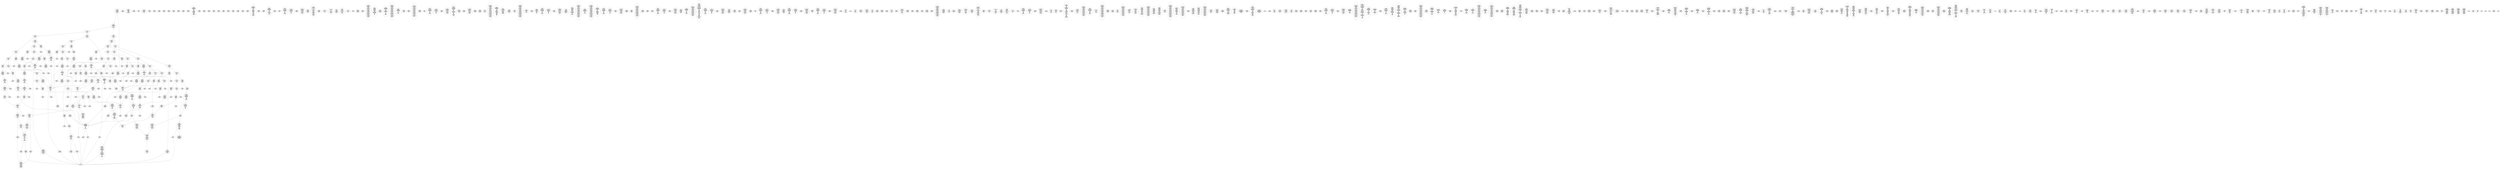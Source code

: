 /* Generated by GvGen v.1.0 (https://www.github.com/stricaud/gvgen) */

digraph G {
compound=true;
   node1 [label="[anywhere]"];
   node2 [label="# 0x0
PUSHX Data
PUSHX Data
MSTORE
PUSHX LogicData
CALLDATASIZE
LT
PUSHX Data
JUMPI
"];
   node3 [label="# 0xd
PUSHX Data
CALLDATALOAD
PUSHX BitData
SHR
PUSHX LogicData
GT
PUSHX Data
JUMPI
"];
   node4 [label="# 0x1e
PUSHX LogicData
GT
PUSHX Data
JUMPI
"];
   node5 [label="# 0x29
PUSHX LogicData
GT
PUSHX Data
JUMPI
"];
   node6 [label="# 0x34
PUSHX LogicData
EQ
PUSHX Data
JUMPI
"];
   node7 [label="# 0x3f
PUSHX LogicData
EQ
PUSHX Data
JUMPI
"];
   node8 [label="# 0x4a
PUSHX LogicData
EQ
PUSHX Data
JUMPI
"];
   node9 [label="# 0x55
PUSHX LogicData
EQ
PUSHX Data
JUMPI
"];
   node10 [label="# 0x60
PUSHX LogicData
EQ
PUSHX Data
JUMPI
"];
   node11 [label="# 0x6b
PUSHX Data
REVERT
"];
   node12 [label="# 0x6f
JUMPDEST
PUSHX LogicData
EQ
PUSHX Data
JUMPI
"];
   node13 [label="# 0x7b
PUSHX LogicData
EQ
PUSHX Data
JUMPI
"];
   node14 [label="# 0x86
PUSHX LogicData
EQ
PUSHX Data
JUMPI
"];
   node15 [label="# 0x91
PUSHX LogicData
EQ
PUSHX Data
JUMPI
"];
   node16 [label="# 0x9c
PUSHX Data
REVERT
"];
   node17 [label="# 0xa0
JUMPDEST
PUSHX LogicData
GT
PUSHX Data
JUMPI
"];
   node18 [label="# 0xac
PUSHX LogicData
EQ
PUSHX Data
JUMPI
"];
   node19 [label="# 0xb7
PUSHX LogicData
EQ
PUSHX Data
JUMPI
"];
   node20 [label="# 0xc2
PUSHX LogicData
EQ
PUSHX Data
JUMPI
"];
   node21 [label="# 0xcd
PUSHX LogicData
EQ
PUSHX Data
JUMPI
"];
   node22 [label="# 0xd8
PUSHX Data
REVERT
"];
   node23 [label="# 0xdc
JUMPDEST
PUSHX LogicData
EQ
PUSHX Data
JUMPI
"];
   node24 [label="# 0xe8
PUSHX LogicData
EQ
PUSHX Data
JUMPI
"];
   node25 [label="# 0xf3
PUSHX LogicData
EQ
PUSHX Data
JUMPI
"];
   node26 [label="# 0xfe
PUSHX LogicData
EQ
PUSHX Data
JUMPI
"];
   node27 [label="# 0x109
PUSHX Data
REVERT
"];
   node28 [label="# 0x10d
JUMPDEST
PUSHX LogicData
GT
PUSHX Data
JUMPI
"];
   node29 [label="# 0x119
PUSHX LogicData
GT
PUSHX Data
JUMPI
"];
   node30 [label="# 0x124
PUSHX LogicData
EQ
PUSHX Data
JUMPI
"];
   node31 [label="# 0x12f
PUSHX LogicData
EQ
PUSHX Data
JUMPI
"];
   node32 [label="# 0x13a
PUSHX LogicData
EQ
PUSHX Data
JUMPI
"];
   node33 [label="# 0x145
PUSHX LogicData
EQ
PUSHX Data
JUMPI
"];
   node34 [label="# 0x150
PUSHX LogicData
EQ
PUSHX Data
JUMPI
"];
   node35 [label="# 0x15b
PUSHX Data
REVERT
"];
   node36 [label="# 0x15f
JUMPDEST
PUSHX LogicData
EQ
PUSHX Data
JUMPI
"];
   node37 [label="# 0x16b
PUSHX LogicData
EQ
PUSHX Data
JUMPI
"];
   node38 [label="# 0x176
PUSHX LogicData
EQ
PUSHX Data
JUMPI
"];
   node39 [label="# 0x181
PUSHX LogicData
EQ
PUSHX Data
JUMPI
"];
   node40 [label="# 0x18c
PUSHX Data
REVERT
"];
   node41 [label="# 0x190
JUMPDEST
PUSHX LogicData
GT
PUSHX Data
JUMPI
"];
   node42 [label="# 0x19c
PUSHX LogicData
EQ
PUSHX Data
JUMPI
"];
   node43 [label="# 0x1a7
PUSHX LogicData
EQ
PUSHX Data
JUMPI
"];
   node44 [label="# 0x1b2
PUSHX LogicData
EQ
PUSHX Data
JUMPI
"];
   node45 [label="# 0x1bd
PUSHX LogicData
EQ
PUSHX Data
JUMPI
"];
   node46 [label="# 0x1c8
PUSHX Data
REVERT
"];
   node47 [label="# 0x1cc
JUMPDEST
PUSHX LogicData
EQ
PUSHX Data
JUMPI
"];
   node48 [label="# 0x1d8
PUSHX LogicData
EQ
PUSHX Data
JUMPI
"];
   node49 [label="# 0x1e3
PUSHX LogicData
EQ
PUSHX Data
JUMPI
"];
   node50 [label="# 0x1ee
PUSHX LogicData
EQ
PUSHX Data
JUMPI
"];
   node51 [label="# 0x1f9
JUMPDEST
PUSHX Data
REVERT
"];
   node52 [label="# 0x1fe
JUMPDEST
CALLVALUE
ISZERO
PUSHX Data
JUMPI
"];
   node53 [label="# 0x206
PUSHX Data
REVERT
"];
   node54 [label="# 0x20a
JUMPDEST
PUSHX Data
PUSHX Data
CALLDATASIZE
PUSHX Data
PUSHX Data
JUMP
"];
   node55 [label="# 0x219
JUMPDEST
PUSHX Data
JUMP
"];
   node56 [label="# 0x21e
JUMPDEST
PUSHX MemData
MLOAD
ISZERO
ISZERO
MSTORE
PUSHX ArithData
ADD
"];
   node57 [label="# 0x22a
JUMPDEST
PUSHX MemData
MLOAD
SUB
RETURN
"];
   node58 [label="# 0x233
JUMPDEST
CALLVALUE
ISZERO
PUSHX Data
JUMPI
"];
   node59 [label="# 0x23b
PUSHX Data
REVERT
"];
   node60 [label="# 0x23f
JUMPDEST
PUSHX Data
PUSHX Data
CALLDATASIZE
PUSHX Data
PUSHX Data
JUMP
"];
   node61 [label="# 0x24e
JUMPDEST
PUSHX Data
JUMP
"];
   node62 [label="# 0x253
JUMPDEST
STOP
"];
   node63 [label="# 0x255
JUMPDEST
CALLVALUE
ISZERO
PUSHX Data
JUMPI
"];
   node64 [label="# 0x25d
PUSHX Data
REVERT
"];
   node65 [label="# 0x261
JUMPDEST
PUSHX Data
PUSHX Data
JUMP
"];
   node66 [label="# 0x26a
JUMPDEST
PUSHX MemData
MLOAD
PUSHX Data
PUSHX Data
JUMP
"];
   node67 [label="# 0x277
JUMPDEST
CALLVALUE
ISZERO
PUSHX Data
JUMPI
"];
   node68 [label="# 0x27f
PUSHX Data
REVERT
"];
   node69 [label="# 0x283
JUMPDEST
PUSHX Data
PUSHX Data
CALLDATASIZE
PUSHX Data
PUSHX Data
JUMP
"];
   node70 [label="# 0x292
JUMPDEST
PUSHX Data
JUMP
"];
   node71 [label="# 0x297
JUMPDEST
PUSHX MemData
MLOAD
PUSHX ArithData
PUSHX BitData
PUSHX BitData
SHL
SUB
AND
MSTORE
PUSHX ArithData
ADD
PUSHX Data
JUMP
"];
   node72 [label="# 0x2af
JUMPDEST
CALLVALUE
ISZERO
PUSHX Data
JUMPI
"];
   node73 [label="# 0x2b7
PUSHX Data
REVERT
"];
   node74 [label="# 0x2bb
JUMPDEST
PUSHX Data
PUSHX Data
CALLDATASIZE
PUSHX Data
PUSHX Data
JUMP
"];
   node75 [label="# 0x2ca
JUMPDEST
PUSHX Data
JUMP
"];
   node76 [label="# 0x2cf
JUMPDEST
CALLVALUE
ISZERO
PUSHX Data
JUMPI
"];
   node77 [label="# 0x2d7
PUSHX Data
REVERT
"];
   node78 [label="# 0x2db
JUMPDEST
PUSHX Data
PUSHX Data
CALLDATASIZE
PUSHX Data
PUSHX Data
JUMP
"];
   node79 [label="# 0x2ea
JUMPDEST
PUSHX Data
JUMP
"];
   node80 [label="# 0x2ef
JUMPDEST
CALLVALUE
ISZERO
PUSHX Data
JUMPI
"];
   node81 [label="# 0x2f7
PUSHX Data
REVERT
"];
   node82 [label="# 0x2fb
JUMPDEST
PUSHX StorData
SLOAD
"];
   node83 [label="# 0x300
JUMPDEST
PUSHX MemData
MLOAD
MSTORE
PUSHX ArithData
ADD
PUSHX Data
JUMP
"];
   node84 [label="# 0x30e
JUMPDEST
CALLVALUE
ISZERO
PUSHX Data
JUMPI
"];
   node85 [label="# 0x316
PUSHX Data
REVERT
"];
   node86 [label="# 0x31a
JUMPDEST
PUSHX Data
PUSHX Data
CALLDATASIZE
PUSHX Data
PUSHX Data
JUMP
"];
   node87 [label="# 0x329
JUMPDEST
PUSHX Data
JUMP
"];
   node88 [label="# 0x32e
JUMPDEST
CALLVALUE
ISZERO
PUSHX Data
JUMPI
"];
   node89 [label="# 0x336
PUSHX Data
REVERT
"];
   node90 [label="# 0x33a
JUMPDEST
PUSHX Data
PUSHX Data
CALLDATASIZE
PUSHX Data
PUSHX Data
JUMP
"];
   node91 [label="# 0x349
JUMPDEST
PUSHX Data
JUMP
"];
   node92 [label="# 0x34e
JUMPDEST
CALLVALUE
ISZERO
PUSHX Data
JUMPI
"];
   node93 [label="# 0x356
PUSHX Data
REVERT
"];
   node94 [label="# 0x35a
JUMPDEST
PUSHX Data
PUSHX Data
JUMP
"];
   node95 [label="# 0x363
JUMPDEST
CALLVALUE
ISZERO
PUSHX Data
JUMPI
"];
   node96 [label="# 0x36b
PUSHX Data
REVERT
"];
   node97 [label="# 0x36f
JUMPDEST
PUSHX Data
PUSHX Data
CALLDATASIZE
PUSHX Data
PUSHX Data
JUMP
"];
   node98 [label="# 0x37e
JUMPDEST
PUSHX Data
JUMP
"];
   node99 [label="# 0x383
JUMPDEST
CALLVALUE
ISZERO
PUSHX Data
JUMPI
"];
   node100 [label="# 0x38b
PUSHX Data
REVERT
"];
   node101 [label="# 0x38f
JUMPDEST
PUSHX Data
PUSHX StorData
SLOAD
JUMP
"];
   node102 [label="# 0x399
JUMPDEST
CALLVALUE
ISZERO
PUSHX Data
JUMPI
"];
   node103 [label="# 0x3a1
PUSHX Data
REVERT
"];
   node104 [label="# 0x3a5
JUMPDEST
PUSHX Data
PUSHX Data
CALLDATASIZE
PUSHX Data
PUSHX Data
JUMP
"];
   node105 [label="# 0x3b4
JUMPDEST
PUSHX Data
JUMP
"];
   node106 [label="# 0x3b9
JUMPDEST
CALLVALUE
ISZERO
PUSHX Data
JUMPI
"];
   node107 [label="# 0x3c1
PUSHX Data
REVERT
"];
   node108 [label="# 0x3c5
JUMPDEST
PUSHX Data
PUSHX Data
CALLDATASIZE
PUSHX Data
PUSHX Data
JUMP
"];
   node109 [label="# 0x3d4
JUMPDEST
PUSHX Data
JUMP
"];
   node110 [label="# 0x3d9
JUMPDEST
CALLVALUE
ISZERO
PUSHX Data
JUMPI
"];
   node111 [label="# 0x3e1
PUSHX Data
REVERT
"];
   node112 [label="# 0x3e5
JUMPDEST
PUSHX Data
PUSHX Data
CALLDATASIZE
PUSHX Data
PUSHX Data
JUMP
"];
   node113 [label="# 0x3f4
JUMPDEST
PUSHX Data
JUMP
"];
   node114 [label="# 0x3f9
JUMPDEST
CALLVALUE
ISZERO
PUSHX Data
JUMPI
"];
   node115 [label="# 0x401
PUSHX Data
REVERT
"];
   node116 [label="# 0x405
JUMPDEST
PUSHX Data
PUSHX Data
CALLDATASIZE
PUSHX Data
PUSHX Data
JUMP
"];
   node117 [label="# 0x414
JUMPDEST
PUSHX ArithData
PUSHX BitData
PUSHX BitData
SHL
SUB
AND
PUSHX Data
MSTORE
PUSHX Data
PUSHX Data
MSTORE
PUSHX Data
SHA3
SLOAD
PUSHX BitData
AND
JUMP
"];
   node118 [label="# 0x432
JUMPDEST
CALLVALUE
ISZERO
PUSHX Data
JUMPI
"];
   node119 [label="# 0x43a
PUSHX Data
REVERT
"];
   node120 [label="# 0x43e
JUMPDEST
PUSHX Data
PUSHX Data
CALLDATASIZE
PUSHX Data
PUSHX Data
JUMP
"];
   node121 [label="# 0x44d
JUMPDEST
PUSHX Data
JUMP
"];
   node122 [label="# 0x452
JUMPDEST
CALLVALUE
ISZERO
PUSHX Data
JUMPI
"];
   node123 [label="# 0x45a
PUSHX Data
REVERT
"];
   node124 [label="# 0x45e
JUMPDEST
PUSHX Data
PUSHX Data
JUMP
"];
   node125 [label="# 0x467
JUMPDEST
CALLVALUE
ISZERO
PUSHX Data
JUMPI
"];
   node126 [label="# 0x46f
PUSHX Data
REVERT
"];
   node127 [label="# 0x473
JUMPDEST
PUSHX Data
PUSHX Data
CALLDATASIZE
PUSHX Data
PUSHX Data
JUMP
"];
   node128 [label="# 0x482
JUMPDEST
PUSHX Data
JUMP
"];
   node129 [label="# 0x487
JUMPDEST
CALLVALUE
ISZERO
PUSHX Data
JUMPI
"];
   node130 [label="# 0x48f
PUSHX Data
REVERT
"];
   node131 [label="# 0x493
JUMPDEST
PUSHX Data
PUSHX Data
JUMP
"];
   node132 [label="# 0x49c
JUMPDEST
CALLVALUE
ISZERO
PUSHX Data
JUMPI
"];
   node133 [label="# 0x4a4
PUSHX Data
REVERT
"];
   node134 [label="# 0x4a8
JUMPDEST
PUSHX StorData
SLOAD
PUSHX ArithData
PUSHX BitData
PUSHX BitData
SHL
SUB
AND
PUSHX Data
JUMP
"];
   node135 [label="# 0x4ba
JUMPDEST
CALLVALUE
ISZERO
PUSHX Data
JUMPI
"];
   node136 [label="# 0x4c2
PUSHX Data
REVERT
"];
   node137 [label="# 0x4c6
JUMPDEST
PUSHX Data
PUSHX Data
JUMP
"];
   node138 [label="# 0x4cf
JUMPDEST
CALLVALUE
ISZERO
PUSHX Data
JUMPI
"];
   node139 [label="# 0x4d7
PUSHX Data
REVERT
"];
   node140 [label="# 0x4db
JUMPDEST
PUSHX Data
PUSHX Data
CALLDATASIZE
PUSHX Data
PUSHX Data
JUMP
"];
   node141 [label="# 0x4ea
JUMPDEST
PUSHX Data
JUMP
"];
   node142 [label="# 0x4ef
JUMPDEST
CALLVALUE
ISZERO
PUSHX Data
JUMPI
"];
   node143 [label="# 0x4f7
PUSHX Data
REVERT
"];
   node144 [label="# 0x4fb
JUMPDEST
PUSHX Data
PUSHX Data
CALLDATASIZE
PUSHX Data
PUSHX Data
JUMP
"];
   node145 [label="# 0x50a
JUMPDEST
PUSHX Data
JUMP
"];
   node146 [label="# 0x50f
JUMPDEST
CALLVALUE
ISZERO
PUSHX Data
JUMPI
"];
   node147 [label="# 0x517
PUSHX Data
REVERT
"];
   node148 [label="# 0x51b
JUMPDEST
PUSHX Data
PUSHX Data
CALLDATASIZE
PUSHX Data
PUSHX Data
JUMP
"];
   node149 [label="# 0x52a
JUMPDEST
PUSHX Data
JUMP
"];
   node150 [label="# 0x52f
JUMPDEST
CALLVALUE
ISZERO
PUSHX Data
JUMPI
"];
   node151 [label="# 0x537
PUSHX Data
REVERT
"];
   node152 [label="# 0x53b
JUMPDEST
PUSHX Data
PUSHX Data
CALLDATASIZE
PUSHX Data
PUSHX Data
JUMP
"];
   node153 [label="# 0x54a
JUMPDEST
PUSHX Data
JUMP
"];
   node154 [label="# 0x54f
JUMPDEST
CALLVALUE
ISZERO
PUSHX Data
JUMPI
"];
   node155 [label="# 0x557
PUSHX Data
REVERT
"];
   node156 [label="# 0x55b
JUMPDEST
PUSHX Data
PUSHX Data
CALLDATASIZE
PUSHX Data
PUSHX Data
JUMP
"];
   node157 [label="# 0x56a
JUMPDEST
PUSHX Data
JUMP
"];
   node158 [label="# 0x56f
JUMPDEST
CALLVALUE
ISZERO
PUSHX Data
JUMPI
"];
   node159 [label="# 0x577
PUSHX Data
REVERT
"];
   node160 [label="# 0x57b
JUMPDEST
PUSHX Data
PUSHX Data
CALLDATASIZE
PUSHX Data
PUSHX Data
JUMP
"];
   node161 [label="# 0x58a
JUMPDEST
PUSHX Data
JUMP
"];
   node162 [label="# 0x58f
JUMPDEST
CALLVALUE
ISZERO
PUSHX Data
JUMPI
"];
   node163 [label="# 0x597
PUSHX Data
REVERT
"];
   node164 [label="# 0x59b
JUMPDEST
PUSHX Data
PUSHX Data
CALLDATASIZE
PUSHX Data
PUSHX Data
JUMP
"];
   node165 [label="# 0x5aa
JUMPDEST
PUSHX Data
JUMP
"];
   node166 [label="# 0x5af
JUMPDEST
CALLVALUE
ISZERO
PUSHX Data
JUMPI
"];
   node167 [label="# 0x5b7
PUSHX Data
REVERT
"];
   node168 [label="# 0x5bb
JUMPDEST
PUSHX Data
PUSHX Data
CALLDATASIZE
PUSHX Data
PUSHX Data
JUMP
"];
   node169 [label="# 0x5ca
JUMPDEST
PUSHX Data
JUMP
"];
   node170 [label="# 0x5cf
JUMPDEST
CALLVALUE
ISZERO
PUSHX Data
JUMPI
"];
   node171 [label="# 0x5d7
PUSHX Data
REVERT
"];
   node172 [label="# 0x5db
JUMPDEST
PUSHX Data
PUSHX Data
CALLDATASIZE
PUSHX Data
PUSHX Data
JUMP
"];
   node173 [label="# 0x5ea
JUMPDEST
PUSHX Data
JUMP
"];
   node174 [label="# 0x5ef
JUMPDEST
CALLVALUE
ISZERO
PUSHX Data
JUMPI
"];
   node175 [label="# 0x5f7
PUSHX Data
REVERT
"];
   node176 [label="# 0x5fb
JUMPDEST
PUSHX Data
PUSHX Data
CALLDATASIZE
PUSHX Data
PUSHX Data
JUMP
"];
   node177 [label="# 0x60a
JUMPDEST
PUSHX ArithData
PUSHX BitData
PUSHX BitData
SHL
SUB
AND
PUSHX Data
MSTORE
PUSHX Data
PUSHX Data
MSTORE
PUSHX Data
SHA3
AND
MSTORE
MSTORE
SHA3
SLOAD
PUSHX BitData
AND
JUMP
"];
   node178 [label="# 0x638
JUMPDEST
PUSHX Data
PUSHX Data
CALLDATASIZE
PUSHX Data
PUSHX Data
JUMP
"];
   node179 [label="# 0x646
JUMPDEST
PUSHX Data
JUMP
"];
   node180 [label="# 0x64b
JUMPDEST
CALLVALUE
ISZERO
PUSHX Data
JUMPI
"];
   node181 [label="# 0x653
PUSHX Data
REVERT
"];
   node182 [label="# 0x657
JUMPDEST
PUSHX Data
PUSHX Data
CALLDATASIZE
PUSHX Data
PUSHX Data
JUMP
"];
   node183 [label="# 0x666
JUMPDEST
PUSHX Data
JUMP
"];
   node184 [label="# 0x66b
JUMPDEST
PUSHX Data
PUSHX ArithData
PUSHX BitData
PUSHX BitData
SHL
SUB
NOT
AND
PUSHX BitData
PUSHX BitData
SHL
EQ
PUSHX Data
JUMPI
"];
   node185 [label="# 0x687
PUSHX Data
PUSHX Data
JUMP
"];
   node186 [label="# 0x690
JUMPDEST
JUMP
"];
   node187 [label="# 0x696
JUMPDEST
PUSHX StorData
SLOAD
PUSHX ArithData
PUSHX BitData
PUSHX BitData
SHL
SUB
AND
CALLER
EQ
PUSHX Data
JUMPI
"];
   node188 [label="# 0x6aa
PUSHX StorData
SLOAD
PUSHX ArithData
PUSHX BitData
PUSHX BitData
SHL
SUB
AND
CALLER
EQ
"];
   node189 [label="# 0x6b9
JUMPDEST
PUSHX Data
JUMPI
"];
   node190 [label="# 0x6be
PUSHX MemData
MLOAD
PUSHX BitData
PUSHX BitData
SHL
MSTORE
PUSHX ArithData
ADD
PUSHX Data
PUSHX Data
JUMP
"];
   node191 [label="# 0x6d5
JUMPDEST
PUSHX MemData
MLOAD
SUB
REVERT
"];
   node192 [label="# 0x6de
JUMPDEST
PUSHX Data
SSTORE
PUSHX Data
SSTORE
JUMP
"];
   node193 [label="# 0x6e9
JUMPDEST
PUSHX Data
PUSHX StorData
SLOAD
PUSHX Data
PUSHX Data
JUMP
"];
   node194 [label="# 0x6f8
JUMPDEST
PUSHX ArithData
ADD
PUSHX ArithData
DIV
MUL
PUSHX ArithData
ADD
PUSHX MemData
MLOAD
ADD
PUSHX Data
MSTORE
MSTORE
PUSHX ArithData
ADD
SLOAD
PUSHX Data
PUSHX Data
JUMP
"];
   node195 [label="# 0x724
JUMPDEST
ISZERO
PUSHX Data
JUMPI
"];
   node196 [label="# 0x72b
PUSHX LogicData
LT
PUSHX Data
JUMPI
"];
   node197 [label="# 0x733
PUSHX ArithData
SLOAD
DIV
MUL
MSTORE
PUSHX ArithData
ADD
PUSHX Data
JUMP
"];
   node198 [label="# 0x746
JUMPDEST
ADD
PUSHX Data
MSTORE
PUSHX Data
PUSHX Data
SHA3
"];
   node199 [label="# 0x754
JUMPDEST
SLOAD
MSTORE
PUSHX ArithData
ADD
PUSHX ArithData
ADD
GT
PUSHX Data
JUMPI
"];
   node200 [label="# 0x768
SUB
PUSHX BitData
AND
ADD
"];
   node201 [label="# 0x771
JUMPDEST
JUMP
"];
   node202 [label="# 0x77b
JUMPDEST
PUSHX Data
PUSHX Data
PUSHX Data
JUMP
"];
   node203 [label="# 0x786
JUMPDEST
PUSHX Data
JUMPI
"];
   node204 [label="# 0x78b
PUSHX MemData
MLOAD
PUSHX BitData
PUSHX BitData
SHL
MSTORE
PUSHX Data
PUSHX ArithData
ADD
MSTORE
PUSHX Data
PUSHX ArithData
ADD
MSTORE
PUSHX Data
PUSHX ArithData
ADD
MSTORE
PUSHX BitData
PUSHX BitData
SHL
PUSHX ArithData
ADD
MSTORE
PUSHX ArithData
ADD
PUSHX Data
JUMP
"];
   node205 [label="# 0x7e7
JUMPDEST
PUSHX Data
MSTORE
PUSHX Data
PUSHX Data
MSTORE
PUSHX Data
SHA3
SLOAD
PUSHX ArithData
PUSHX BitData
PUSHX BitData
SHL
SUB
AND
JUMP
"];
   node206 [label="# 0x803
JUMPDEST
PUSHX Data
PUSHX Data
PUSHX Data
JUMP
"];
   node207 [label="# 0x80e
JUMPDEST
PUSHX ArithData
PUSHX BitData
PUSHX BitData
SHL
SUB
AND
PUSHX ArithData
PUSHX BitData
PUSHX BitData
SHL
SUB
AND
EQ
ISZERO
PUSHX Data
JUMPI
"];
   node208 [label="# 0x82b
PUSHX MemData
MLOAD
PUSHX BitData
PUSHX BitData
SHL
MSTORE
PUSHX Data
PUSHX ArithData
ADD
MSTORE
PUSHX Data
PUSHX ArithData
ADD
MSTORE
PUSHX Data
PUSHX ArithData
ADD
MSTORE
PUSHX BitData
PUSHX BitData
SHL
PUSHX ArithData
ADD
MSTORE
PUSHX ArithData
ADD
PUSHX Data
JUMP
"];
   node209 [label="# 0x87c
JUMPDEST
CALLER
PUSHX ArithData
PUSHX BitData
PUSHX BitData
SHL
SUB
AND
EQ
PUSHX Data
JUMPI
"];
   node210 [label="# 0x88e
PUSHX Data
CALLER
PUSHX Data
JUMP
"];
   node211 [label="# 0x898
JUMPDEST
PUSHX Data
JUMPI
"];
   node212 [label="# 0x89d
PUSHX MemData
MLOAD
PUSHX BitData
PUSHX BitData
SHL
MSTORE
PUSHX Data
PUSHX ArithData
ADD
MSTORE
PUSHX Data
PUSHX ArithData
ADD
MSTORE
PUSHX Data
PUSHX ArithData
ADD
MSTORE
PUSHX Data
PUSHX ArithData
ADD
MSTORE
PUSHX ArithData
ADD
PUSHX Data
JUMP
"];
   node213 [label="# 0x90a
JUMPDEST
PUSHX Data
PUSHX Data
JUMP
"];
   node214 [label="# 0x914
JUMPDEST
JUMP
"];
   node215 [label="# 0x919
JUMPDEST
PUSHX StorData
SLOAD
PUSHX ArithData
PUSHX BitData
PUSHX BitData
SHL
SUB
AND
CALLER
EQ
PUSHX Data
JUMPI
"];
   node216 [label="# 0x92d
PUSHX StorData
SLOAD
PUSHX ArithData
PUSHX BitData
PUSHX BitData
SHL
SUB
AND
CALLER
EQ
"];
   node217 [label="# 0x93c
JUMPDEST
PUSHX Data
JUMPI
"];
   node218 [label="# 0x941
PUSHX MemData
MLOAD
PUSHX BitData
PUSHX BitData
SHL
MSTORE
PUSHX ArithData
ADD
PUSHX Data
PUSHX Data
JUMP
"];
   node219 [label="# 0x958
JUMPDEST
PUSHX StorData
SLOAD
PUSHX ArithData
PUSHX BitData
PUSHX BitData
SHL
SUB
NOT
AND
PUSHX ArithData
PUSHX BitData
PUSHX BitData
SHL
SUB
AND
OR
SSTORE
PUSHX Data
SSTORE
JUMP
"];
   node220 [label="# 0x97e
JUMPDEST
PUSHX Data
CALLER
PUSHX Data
JUMP
"];
   node221 [label="# 0x988
JUMPDEST
PUSHX Data
JUMPI
"];
   node222 [label="# 0x98d
PUSHX MemData
MLOAD
PUSHX BitData
PUSHX BitData
SHL
MSTORE
PUSHX ArithData
ADD
PUSHX Data
PUSHX Data
JUMP
"];
   node223 [label="# 0x9a4
JUMPDEST
PUSHX Data
PUSHX Data
JUMP
"];
   node224 [label="# 0x9af
JUMPDEST
PUSHX Data
PUSHX Data
PUSHX Data
JUMP
"];
   node225 [label="# 0x9ba
JUMPDEST
LT
PUSHX Data
JUMPI
"];
   node226 [label="# 0x9c1
PUSHX MemData
MLOAD
PUSHX BitData
PUSHX BitData
SHL
MSTORE
PUSHX Data
PUSHX ArithData
ADD
MSTORE
PUSHX Data
PUSHX ArithData
ADD
MSTORE
PUSHX Data
PUSHX ArithData
ADD
MSTORE
PUSHX BitData
PUSHX BitData
SHL
PUSHX ArithData
ADD
MSTORE
PUSHX ArithData
ADD
PUSHX Data
JUMP
"];
   node227 [label="# 0xa1c
JUMPDEST
PUSHX ArithData
PUSHX BitData
PUSHX BitData
SHL
SUB
AND
PUSHX Data
MSTORE
PUSHX Data
PUSHX Data
MSTORE
PUSHX Data
SHA3
MSTORE
MSTORE
SHA3
SLOAD
JUMP
"];
   node228 [label="# 0xa45
JUMPDEST
PUSHX StorData
SLOAD
PUSHX ArithData
PUSHX BitData
PUSHX BitData
SHL
SUB
AND
CALLER
EQ
PUSHX Data
JUMPI
"];
   node229 [label="# 0xa59
PUSHX StorData
SLOAD
PUSHX ArithData
PUSHX BitData
PUSHX BitData
SHL
SUB
AND
CALLER
EQ
"];
   node230 [label="# 0xa68
JUMPDEST
PUSHX Data
JUMPI
"];
   node231 [label="# 0xa6d
PUSHX MemData
MLOAD
PUSHX BitData
PUSHX BitData
SHL
MSTORE
PUSHX ArithData
ADD
PUSHX Data
PUSHX Data
JUMP
"];
   node232 [label="# 0xa84
JUMPDEST
PUSHX MemData
MLOAD
SELFBALANCE
CALLER
ISZERO
PUSHX ArithData
MUL
PUSHX Data
CALL
ISZERO
ISZERO
PUSHX Data
JUMPI
"];
   node233 [label="# 0xaaa
RETURNDATASIZE
PUSHX Data
RETURNDATACOPY
RETURNDATASIZE
PUSHX Data
REVERT
"];
   node234 [label="# 0xab3
JUMPDEST
JUMP
"];
   node235 [label="# 0xab7
JUMPDEST
PUSHX Data
PUSHX MemData
MLOAD
PUSHX ArithData
ADD
PUSHX Data
MSTORE
PUSHX Data
MSTORE
PUSHX Data
JUMP
"];
   node236 [label="# 0xad2
JUMPDEST
PUSHX Data
PUSHX Data
PUSHX StorData
SLOAD
JUMP
"];
   node237 [label="# 0xadd
JUMPDEST
LT
PUSHX Data
JUMPI
"];
   node238 [label="# 0xae4
PUSHX MemData
MLOAD
PUSHX BitData
PUSHX BitData
SHL
MSTORE
PUSHX Data
PUSHX ArithData
ADD
MSTORE
PUSHX Data
PUSHX ArithData
ADD
MSTORE
PUSHX Data
PUSHX ArithData
ADD
MSTORE
PUSHX BitData
PUSHX BitData
SHL
PUSHX ArithData
ADD
MSTORE
PUSHX ArithData
ADD
PUSHX Data
JUMP
"];
   node239 [label="# 0xb40
JUMPDEST
PUSHX StorData
SLOAD
LT
PUSHX Data
JUMPI
"];
   node240 [label="# 0xb4c
PUSHX Data
PUSHX Data
JUMP
"];
   node241 [label="# 0xb53
JUMPDEST
PUSHX Data
MSTORE
PUSHX Data
PUSHX Data
SHA3
ADD
SLOAD
JUMP
"];
   node242 [label="# 0xb65
JUMPDEST
PUSHX StorData
SLOAD
PUSHX ArithData
PUSHX BitData
PUSHX BitData
SHL
SUB
AND
CALLER
EQ
PUSHX Data
JUMPI
"];
   node243 [label="# 0xb79
PUSHX StorData
SLOAD
PUSHX ArithData
PUSHX BitData
PUSHX BitData
SHL
SUB
AND
CALLER
EQ
"];
   node244 [label="# 0xb88
JUMPDEST
PUSHX Data
JUMPI
"];
   node245 [label="# 0xb8d
PUSHX MemData
MLOAD
PUSHX BitData
PUSHX BitData
SHL
MSTORE
PUSHX ArithData
ADD
PUSHX Data
PUSHX Data
JUMP
"];
   node246 [label="# 0xba4
JUMPDEST
MLOAD
PUSHX Data
PUSHX Data
PUSHX ArithData
ADD
PUSHX Data
JUMP
"];
   node247 [label="# 0xbb7
JUMPDEST
PUSHX Data
MSTORE
PUSHX Data
PUSHX Data
MSTORE
PUSHX Data
SHA3
SLOAD
PUSHX ArithData
PUSHX BitData
PUSHX BitData
SHL
SUB
AND
PUSHX Data
JUMPI
"];
   node248 [label="# 0xbd5
PUSHX MemData
MLOAD
PUSHX BitData
PUSHX BitData
SHL
MSTORE
PUSHX Data
PUSHX ArithData
ADD
MSTORE
PUSHX Data
PUSHX ArithData
ADD
MSTORE
PUSHX Data
PUSHX ArithData
ADD
MSTORE
PUSHX BitData
PUSHX BitData
SHL
PUSHX ArithData
ADD
MSTORE
PUSHX ArithData
ADD
PUSHX Data
JUMP
"];
   node249 [label="# 0xc2e
JUMPDEST
PUSHX Data
PUSHX ArithData
PUSHX BitData
PUSHX BitData
SHL
SUB
AND
PUSHX Data
JUMPI
"];
   node250 [label="# 0xc3f
PUSHX MemData
MLOAD
PUSHX BitData
PUSHX BitData
SHL
MSTORE
PUSHX Data
PUSHX ArithData
ADD
MSTORE
PUSHX Data
PUSHX ArithData
ADD
MSTORE
PUSHX Data
PUSHX ArithData
ADD
MSTORE
PUSHX BitData
PUSHX BitData
SHL
PUSHX ArithData
ADD
MSTORE
PUSHX ArithData
ADD
PUSHX Data
JUMP
"];
   node251 [label="# 0xc99
JUMPDEST
PUSHX ArithData
PUSHX BitData
PUSHX BitData
SHL
SUB
AND
PUSHX Data
MSTORE
PUSHX Data
PUSHX Data
MSTORE
PUSHX Data
SHA3
SLOAD
JUMP
"];
   node252 [label="# 0xcb5
JUMPDEST
PUSHX StorData
SLOAD
PUSHX ArithData
PUSHX BitData
PUSHX BitData
SHL
SUB
AND
CALLER
EQ
PUSHX Data
JUMPI
"];
   node253 [label="# 0xcc9
PUSHX StorData
SLOAD
PUSHX ArithData
PUSHX BitData
PUSHX BitData
SHL
SUB
AND
CALLER
EQ
"];
   node254 [label="# 0xcd8
JUMPDEST
PUSHX Data
JUMPI
"];
   node255 [label="# 0xcdd
PUSHX MemData
MLOAD
PUSHX BitData
PUSHX BitData
SHL
MSTORE
PUSHX ArithData
ADD
PUSHX Data
PUSHX Data
JUMP
"];
   node256 [label="# 0xcf4
JUMPDEST
PUSHX StorData
SLOAD
PUSHX MemData
MLOAD
PUSHX Data
PUSHX ArithData
PUSHX BitData
PUSHX BitData
SHL
SUB
AND
PUSHX Data
LOGX
PUSHX StorData
SLOAD
PUSHX ArithData
PUSHX BitData
PUSHX BitData
SHL
SUB
NOT
AND
SSTORE
JUMP
"];
   node257 [label="# 0xd3e
JUMPDEST
PUSHX StorData
SLOAD
PUSHX ArithData
PUSHX BitData
PUSHX BitData
SHL
SUB
AND
CALLER
EQ
PUSHX Data
JUMPI
"];
   node258 [label="# 0xd52
PUSHX StorData
SLOAD
PUSHX ArithData
PUSHX BitData
PUSHX BitData
SHL
SUB
AND
CALLER
EQ
"];
   node259 [label="# 0xd61
JUMPDEST
PUSHX Data
JUMPI
"];
   node260 [label="# 0xd66
PUSHX MemData
MLOAD
PUSHX BitData
PUSHX BitData
SHL
MSTORE
PUSHX ArithData
ADD
PUSHX Data
PUSHX Data
JUMP
"];
   node261 [label="# 0xd7d
JUMPDEST
PUSHX Data
PUSHX Data
JUMP
"];
   node262 [label="# 0xd86
JUMPDEST
ISZERO
PUSHX Data
JUMPI
"];
   node263 [label="# 0xd8c
PUSHX MemData
MLOAD
PUSHX BitData
PUSHX BitData
SHL
MSTORE
PUSHX Data
PUSHX ArithData
ADD
MSTORE
PUSHX Data
PUSHX ArithData
ADD
MSTORE
PUSHX BitData
PUSHX BitData
SHL
PUSHX ArithData
ADD
MSTORE
PUSHX ArithData
ADD
PUSHX Data
JUMP
"];
   node264 [label="# 0xdc9
JUMPDEST
PUSHX Data
PUSHX Data
JUMP
"];
   node265 [label="# 0xdd2
JUMPDEST
PUSHX Data
JUMPI
"];
   node266 [label="# 0xdd7
PUSHX Data
PUSHX Data
JUMP
"];
   node267 [label="# 0xde0
JUMPDEST
PUSHX Data
PUSHX StorData
SLOAD
TIMESTAMP
LT
ISZERO
PUSHX Data
JUMPI
"];
   node268 [label="# 0xded
PUSHX StorData
SLOAD
JUMP
"];
   node269 [label="# 0xdf3
JUMPDEST
PUSHX StorData
SLOAD
JUMP
"];
   node270 [label="# 0xdfa
JUMPDEST
PUSHX Data
PUSHX StorData
SLOAD
PUSHX Data
PUSHX Data
JUMP
"];
   node271 [label="# 0xe09
JUMPDEST
PUSHX StorData
SLOAD
PUSHX ArithData
PUSHX BitData
PUSHX BitData
SHL
SUB
AND
CALLER
EQ
PUSHX Data
JUMPI
"];
   node272 [label="# 0xe1d
PUSHX StorData
SLOAD
PUSHX ArithData
PUSHX BitData
PUSHX BitData
SHL
SUB
AND
CALLER
EQ
"];
   node273 [label="# 0xe2c
JUMPDEST
PUSHX Data
JUMPI
"];
   node274 [label="# 0xe31
PUSHX MemData
MLOAD
PUSHX BitData
PUSHX BitData
SHL
MSTORE
PUSHX ArithData
ADD
PUSHX Data
PUSHX Data
JUMP
"];
   node275 [label="# 0xe48
JUMPDEST
PUSHX Data
SSTORE
PUSHX Data
SSTORE
PUSHX Data
SSTORE
JUMP
"];
   node276 [label="# 0xe59
JUMPDEST
PUSHX ArithData
PUSHX BitData
PUSHX BitData
SHL
SUB
AND
CALLER
EQ
ISZERO
PUSHX Data
JUMPI
"];
   node277 [label="# 0xe6b
PUSHX MemData
MLOAD
PUSHX BitData
PUSHX BitData
SHL
MSTORE
PUSHX Data
PUSHX ArithData
ADD
MSTORE
PUSHX Data
PUSHX ArithData
ADD
MSTORE
PUSHX Data
PUSHX ArithData
ADD
MSTORE
PUSHX ArithData
ADD
PUSHX Data
JUMP
"];
   node278 [label="# 0xeb2
JUMPDEST
CALLER
PUSHX Data
MSTORE
PUSHX Data
PUSHX ArithData
MSTORE
PUSHX MemData
SHA3
PUSHX ArithData
PUSHX BitData
PUSHX BitData
SHL
SUB
AND
MSTORE
MSTORE
SHA3
SLOAD
PUSHX BitData
NOT
AND
ISZERO
ISZERO
OR
SSTORE
MLOAD
MSTORE
PUSHX Data
ADD
PUSHX MemData
MLOAD
SUB
LOGX
JUMP
"];
   node279 [label="# 0xf1e
JUMPDEST
PUSHX StorData
SLOAD
PUSHX ArithData
PUSHX BitData
PUSHX BitData
SHL
SUB
AND
CALLER
EQ
PUSHX Data
JUMPI
"];
   node280 [label="# 0xf32
PUSHX StorData
SLOAD
PUSHX ArithData
PUSHX BitData
PUSHX BitData
SHL
SUB
AND
CALLER
EQ
"];
   node281 [label="# 0xf41
JUMPDEST
PUSHX Data
JUMPI
"];
   node282 [label="# 0xf46
PUSHX MemData
MLOAD
PUSHX BitData
PUSHX BitData
SHL
MSTORE
PUSHX ArithData
ADD
PUSHX Data
PUSHX Data
JUMP
"];
   node283 [label="# 0xf5d
JUMPDEST
MLOAD
PUSHX Data
PUSHX Data
PUSHX ArithData
ADD
PUSHX Data
JUMP
"];
   node284 [label="# 0xf70
JUMPDEST
PUSHX Data
CALLER
PUSHX Data
JUMP
"];
   node285 [label="# 0xf7a
JUMPDEST
PUSHX Data
JUMPI
"];
   node286 [label="# 0xf7f
PUSHX MemData
MLOAD
PUSHX BitData
PUSHX BitData
SHL
MSTORE
PUSHX ArithData
ADD
PUSHX Data
PUSHX Data
JUMP
"];
   node287 [label="# 0xf96
JUMPDEST
PUSHX Data
PUSHX Data
JUMP
"];
   node288 [label="# 0xfa2
JUMPDEST
JUMP
"];
   node289 [label="# 0xfa8
JUMPDEST
PUSHX StorData
SLOAD
PUSHX ArithData
PUSHX BitData
PUSHX BitData
SHL
SUB
AND
CALLER
EQ
PUSHX Data
JUMPI
"];
   node290 [label="# 0xfbc
PUSHX StorData
SLOAD
PUSHX ArithData
PUSHX BitData
PUSHX BitData
SHL
SUB
AND
CALLER
EQ
"];
   node291 [label="# 0xfcb
JUMPDEST
PUSHX Data
JUMPI
"];
   node292 [label="# 0xfd0
PUSHX MemData
MLOAD
PUSHX BitData
PUSHX BitData
SHL
MSTORE
PUSHX ArithData
ADD
PUSHX Data
PUSHX Data
JUMP
"];
   node293 [label="# 0xfe7
JUMPDEST
PUSHX Data
SSTORE
PUSHX Data
SSTORE
PUSHX Data
SSTORE
JUMP
"];
   node294 [label="# 0xff5
JUMPDEST
PUSHX StorData
SLOAD
PUSHX ArithData
PUSHX BitData
PUSHX BitData
SHL
SUB
AND
CALLER
EQ
PUSHX Data
JUMPI
"];
   node295 [label="# 0x1009
PUSHX StorData
SLOAD
PUSHX ArithData
PUSHX BitData
PUSHX BitData
SHL
SUB
AND
CALLER
EQ
"];
   node296 [label="# 0x1018
JUMPDEST
PUSHX Data
JUMPI
"];
   node297 [label="# 0x101d
PUSHX MemData
MLOAD
PUSHX BitData
PUSHX BitData
SHL
MSTORE
PUSHX ArithData
ADD
PUSHX Data
PUSHX Data
JUMP
"];
   node298 [label="# 0x1034
JUMPDEST
PUSHX Data
SSTORE
JUMP
"];
   node299 [label="# 0x1039
JUMPDEST
PUSHX StorData
SLOAD
PUSHX ArithData
PUSHX BitData
PUSHX BitData
SHL
SUB
AND
CALLER
EQ
PUSHX Data
JUMPI
"];
   node300 [label="# 0x104d
PUSHX StorData
SLOAD
PUSHX ArithData
PUSHX BitData
PUSHX BitData
SHL
SUB
AND
CALLER
EQ
"];
   node301 [label="# 0x105c
JUMPDEST
PUSHX Data
JUMPI
"];
   node302 [label="# 0x1061
PUSHX MemData
MLOAD
PUSHX BitData
PUSHX BitData
SHL
MSTORE
PUSHX ArithData
ADD
PUSHX Data
PUSHX Data
JUMP
"];
   node303 [label="# 0x1078
JUMPDEST
PUSHX Data
"];
   node304 [label="# 0x107b
JUMPDEST
MLOAD
LT
ISZERO
PUSHX Data
JUMPI
"];
   node305 [label="# 0x1085
PUSHX Data
"];
   node306 [label="# 0x1087
JUMPDEST
LT
ISZERO
PUSHX Data
JUMPI
"];
   node307 [label="# 0x1090
PUSHX Data
PUSHX Data
PUSHX StorData
SLOAD
JUMP
"];
   node308 [label="# 0x109a
JUMPDEST
PUSHX StorData
SLOAD
PUSHX Data
PUSHX StorData
SLOAD
JUMP
"];
   node309 [label="# 0x10a8
JUMPDEST
LT
ISZERO
PUSHX Data
JUMPI
"];
   node310 [label="# 0x10af
PUSHX Data
PUSHX Data
PUSHX Data
JUMP
"];
   node311 [label="# 0x10b8
JUMPDEST
PUSHX Data
PUSHX Data
JUMP
"];
   node312 [label="# 0x10c1
JUMPDEST
PUSHX Data
JUMPI
"];
   node313 [label="# 0x10c6
PUSHX Data
MLOAD
LT
PUSHX Data
JUMPI
"];
   node314 [label="# 0x10d3
PUSHX Data
PUSHX Data
JUMP
"];
   node315 [label="# 0x10da
JUMPDEST
PUSHX ArithData
MUL
PUSHX ArithData
ADD
ADD
MLOAD
PUSHX Data
JUMP
"];
   node316 [label="# 0x10e8
JUMPDEST
PUSHX Data
PUSHX Data
JUMP
"];
   node317 [label="# 0x10f3
JUMPDEST
PUSHX Data
JUMP
"];
   node318 [label="# 0x10fb
JUMPDEST
PUSHX Data
PUSHX Data
JUMP
"];
   node319 [label="# 0x1106
JUMPDEST
PUSHX Data
JUMP
"];
   node320 [label="# 0x110e
JUMPDEST
PUSHX Data
PUSHX Data
PUSHX Data
JUMP
"];
   node321 [label="# 0x1119
JUMPDEST
PUSHX Data
JUMPI
"];
   node322 [label="# 0x111e
PUSHX MemData
MLOAD
PUSHX BitData
PUSHX BitData
SHL
MSTORE
PUSHX Data
PUSHX ArithData
ADD
MSTORE
PUSHX Data
PUSHX ArithData
ADD
MSTORE
PUSHX BitData
PUSHX BitData
SHL
PUSHX ArithData
ADD
MSTORE
PUSHX ArithData
ADD
PUSHX Data
JUMP
"];
   node323 [label="# 0x115c
JUMPDEST
TIMESTAMP
PUSHX StorData
SLOAD
TIMESTAMP
PUSHX Data
PUSHX Data
JUMP
"];
   node324 [label="# 0x116b
JUMPDEST
LT
ISZERO
PUSHX Data
JUMPI
"];
   node325 [label="# 0x1172
PUSHX Data
PUSHX Data
PUSHX Data
JUMP
"];
   node326 [label="# 0x117c
JUMPDEST
PUSHX MemData
MLOAD
PUSHX ArithData
ADD
PUSHX Data
PUSHX Data
JUMP
"];
   node327 [label="# 0x118d
JUMPDEST
PUSHX MemData
MLOAD
PUSHX ArithData
SUB
SUB
MSTORE
PUSHX Data
MSTORE
JUMP
"];
   node328 [label="# 0x11a3
JUMPDEST
PUSHX StorData
SLOAD
PUSHX Data
PUSHX Data
JUMP
"];
   node329 [label="# 0x11b0
JUMPDEST
PUSHX ArithData
ADD
PUSHX ArithData
DIV
MUL
PUSHX ArithData
ADD
PUSHX MemData
MLOAD
ADD
PUSHX Data
MSTORE
MSTORE
PUSHX ArithData
ADD
SLOAD
PUSHX Data
PUSHX Data
JUMP
"];
   node330 [label="# 0x11dc
JUMPDEST
ISZERO
PUSHX Data
JUMPI
"];
   node331 [label="# 0x11e3
PUSHX LogicData
LT
PUSHX Data
JUMPI
"];
   node332 [label="# 0x11eb
PUSHX ArithData
SLOAD
DIV
MUL
MSTORE
PUSHX ArithData
ADD
PUSHX Data
JUMP
"];
   node333 [label="# 0x11fe
JUMPDEST
ADD
PUSHX Data
MSTORE
PUSHX Data
PUSHX Data
SHA3
"];
   node334 [label="# 0x120c
JUMPDEST
SLOAD
MSTORE
PUSHX ArithData
ADD
PUSHX ArithData
ADD
GT
PUSHX Data
JUMPI
"];
   node335 [label="# 0x1220
SUB
PUSHX BitData
AND
ADD
"];
   node336 [label="# 0x1229
JUMPDEST
JUMP
"];
   node337 [label="# 0x1235
JUMPDEST
PUSHX StorData
SLOAD
PUSHX ArithData
PUSHX BitData
PUSHX BitData
SHL
SUB
AND
CALLER
EQ
PUSHX Data
JUMPI
"];
   node338 [label="# 0x1249
PUSHX StorData
SLOAD
PUSHX ArithData
PUSHX BitData
PUSHX BitData
SHL
SUB
AND
CALLER
EQ
"];
   node339 [label="# 0x1258
JUMPDEST
PUSHX Data
JUMPI
"];
   node340 [label="# 0x125d
PUSHX MemData
MLOAD
PUSHX BitData
PUSHX BitData
SHL
MSTORE
PUSHX ArithData
ADD
PUSHX Data
PUSHX Data
JUMP
"];
   node341 [label="# 0x1274
JUMPDEST
PUSHX Data
"];
   node342 [label="# 0x1277
JUMPDEST
MLOAD
LT
ISZERO
PUSHX Data
JUMPI
"];
   node343 [label="# 0x1281
PUSHX Data
PUSHX Data
MLOAD
LT
PUSHX Data
JUMPI
"];
   node344 [label="# 0x1290
PUSHX Data
PUSHX Data
JUMP
"];
   node345 [label="# 0x1297
JUMPDEST
PUSHX ArithData
MUL
ADD
ADD
MLOAD
PUSHX ArithData
PUSHX BitData
PUSHX BitData
SHL
SUB
AND
MSTORE
ADD
MSTORE
PUSHX ArithData
ADD
PUSHX Data
SHA3
SLOAD
PUSHX BitData
NOT
AND
ISZERO
ISZERO
OR
SSTORE
PUSHX Data
PUSHX Data
JUMP
"];
   node346 [label="# 0x12d3
JUMPDEST
PUSHX Data
JUMP
"];
   node347 [label="# 0x12db
JUMPDEST
PUSHX StorData
SLOAD
PUSHX StorData
SLOAD
LT
PUSHX Data
JUMPI
"];
   node348 [label="# 0x12e7
PUSHX MemData
MLOAD
PUSHX BitData
PUSHX BitData
SHL
MSTORE
PUSHX Data
PUSHX ArithData
ADD
MSTORE
PUSHX Data
PUSHX ArithData
ADD
MSTORE
PUSHX Data
PUSHX ArithData
ADD
MSTORE
PUSHX ArithData
ADD
PUSHX Data
JUMP
"];
   node349 [label="# 0x132e
JUMPDEST
PUSHX StorData
SLOAD
PUSHX ArithData
PUSHX BitData
PUSHX BitData
SHL
SUB
AND
CALLER
EQ
PUSHX Data
JUMPI
"];
   node350 [label="# 0x1341
PUSHX StorData
SLOAD
GT
ISZERO
PUSHX Data
JUMPI
"];
   node351 [label="# 0x134b
PUSHX MemData
MLOAD
PUSHX BitData
PUSHX BitData
SHL
MSTORE
PUSHX Data
PUSHX ArithData
ADD
MSTORE
PUSHX Data
PUSHX ArithData
ADD
MSTORE
PUSHX Data
PUSHX ArithData
ADD
MSTORE
PUSHX BitData
PUSHX BitData
SHL
PUSHX ArithData
ADD
MSTORE
PUSHX ArithData
ADD
PUSHX Data
JUMP
"];
   node352 [label="# 0x139d
JUMPDEST
CALLVALUE
PUSHX Data
PUSHX Data
JUMP
"];
   node353 [label="# 0x13a7
JUMPDEST
PUSHX Data
PUSHX Data
JUMP
"];
   node354 [label="# 0x13b1
JUMPDEST
GT
ISZERO
PUSHX Data
JUMPI
"];
   node355 [label="# 0x13b8
PUSHX MemData
MLOAD
PUSHX BitData
PUSHX BitData
SHL
MSTORE
PUSHX Data
PUSHX ArithData
ADD
MSTORE
PUSHX Data
PUSHX ArithData
ADD
MSTORE
PUSHX Data
PUSHX ArithData
ADD
MSTORE
PUSHX ArithData
ADD
PUSHX Data
JUMP
"];
   node356 [label="# 0x13ff
JUMPDEST
PUSHX StorData
SLOAD
TIMESTAMP
LT
ISZERO
PUSHX Data
JUMPI
"];
   node357 [label="# 0x140a
PUSHX StorData
SLOAD
PUSHX BitData
AND
ISZERO
ISZERO
PUSHX LogicData
EQ
ISZERO
PUSHX Data
JUMPI
"];
   node358 [label="# 0x141a
CALLER
PUSHX Data
MSTORE
PUSHX Data
PUSHX Data
MSTORE
PUSHX Data
SHA3
SLOAD
PUSHX BitData
AND
ISZERO
ISZERO
PUSHX LogicData
EQ
PUSHX Data
JUMPI
"];
   node359 [label="# 0x1436
PUSHX MemData
MLOAD
PUSHX BitData
PUSHX BitData
SHL
MSTORE
PUSHX Data
PUSHX ArithData
ADD
MSTORE
PUSHX Data
PUSHX ArithData
ADD
MSTORE
PUSHX Data
PUSHX ArithData
ADD
MSTORE
PUSHX ArithData
ADD
PUSHX Data
JUMP
"];
   node360 [label="# 0x147d
JUMPDEST
CALLER
PUSHX Data
MSTORE
PUSHX Data
PUSHX Data
MSTORE
PUSHX Data
SHA3
SLOAD
PUSHX Data
PUSHX Data
JUMP
"];
   node361 [label="# 0x1498
JUMPDEST
CALLER
PUSHX Data
MSTORE
PUSHX Data
PUSHX Data
MSTORE
PUSHX Data
SHA3
SSTORE
PUSHX StorData
SLOAD
PUSHX StorData
SLOAD
PUSHX Data
PUSHX Data
JUMP
"];
   node362 [label="# 0x14b8
JUMPDEST
TIMESTAMP
GT
PUSHX Data
JUMPI
"];
   node363 [label="# 0x14bf
PUSHX MemData
MLOAD
PUSHX BitData
PUSHX BitData
SHL
MSTORE
PUSHX Data
PUSHX ArithData
ADD
MSTORE
PUSHX Data
PUSHX ArithData
ADD
MSTORE
PUSHX Data
PUSHX ArithData
ADD
MSTORE
PUSHX BitData
PUSHX BitData
SHL
PUSHX ArithData
ADD
MSTORE
PUSHX ArithData
ADD
PUSHX Data
JUMP
"];
   node364 [label="# 0x1510
JUMPDEST
PUSHX StorData
SLOAD
CALLER
PUSHX Data
MSTORE
PUSHX Data
PUSHX Data
MSTORE
PUSHX Data
SHA3
SLOAD
GT
ISZERO
PUSHX Data
JUMPI
"];
   node365 [label="# 0x152a
PUSHX MemData
MLOAD
PUSHX BitData
PUSHX BitData
SHL
MSTORE
PUSHX Data
PUSHX ArithData
ADD
MSTORE
PUSHX Data
PUSHX ArithData
ADD
MSTORE
PUSHX Data
PUSHX ArithData
ADD
MSTORE
PUSHX ArithData
ADD
PUSHX Data
JUMP
"];
   node366 [label="# 0x1571
JUMPDEST
PUSHX Data
JUMP
"];
   node367 [label="# 0x1576
JUMPDEST
CALLER
PUSHX Data
MSTORE
PUSHX Data
PUSHX Data
MSTORE
PUSHX Data
SHA3
SLOAD
PUSHX Data
PUSHX Data
JUMP
"];
   node368 [label="# 0x1591
JUMPDEST
CALLER
PUSHX Data
MSTORE
PUSHX Data
PUSHX Data
MSTORE
PUSHX Data
SHA3
SSTORE
PUSHX StorData
SLOAD
LT
ISZERO
PUSHX Data
JUMPI
"];
   node369 [label="# 0x15ad
PUSHX MemData
MLOAD
PUSHX BitData
PUSHX BitData
SHL
MSTORE
PUSHX Data
PUSHX ArithData
ADD
MSTORE
PUSHX Data
PUSHX ArithData
ADD
MSTORE
PUSHX Data
PUSHX ArithData
ADD
MSTORE
PUSHX ArithData
ADD
PUSHX Data
JUMP
"];
   node370 [label="# 0x15f4
JUMPDEST
PUSHX StorData
SLOAD
ISZERO
PUSHX Data
JUMPI
"];
   node371 [label="# 0x15fd
PUSHX Data
PUSHX Data
PUSHX StorData
SLOAD
CALLVALUE
PUSHX Data
PUSHX Data
JUMP
"];
   node372 [label="# 0x160e
JUMPDEST
PUSHX Data
PUSHX Data
JUMP
"];
   node373 [label="# 0x1618
JUMPDEST
PUSHX StorData
SLOAD
PUSHX ArithData
PUSHX BitData
PUSHX BitData
SHL
SUB
AND
PUSHX Data
PUSHX Data
CALLVALUE
PUSHX Data
JUMP
"];
   node374 [label="# 0x1634
JUMPDEST
PUSHX MemData
MLOAD
ISZERO
MUL
PUSHX Data
CALL
ISZERO
ISZERO
PUSHX Data
JUMPI
"];
   node375 [label="# 0x1653
RETURNDATASIZE
PUSHX Data
RETURNDATACOPY
RETURNDATASIZE
PUSHX Data
REVERT
"];
   node376 [label="# 0x165c
JUMPDEST
PUSHX Data
JUMP
"];
   node377 [label="# 0x1663
JUMPDEST
PUSHX StorData
SLOAD
PUSHX MemData
MLOAD
PUSHX ArithData
PUSHX BitData
PUSHX BitData
SHL
SUB
AND
CALLVALUE
ISZERO
PUSHX ArithData
MUL
PUSHX Data
CALL
ISZERO
ISZERO
PUSHX Data
JUMPI
"];
   node378 [label="# 0x1693
RETURNDATASIZE
PUSHX Data
RETURNDATACOPY
RETURNDATASIZE
PUSHX Data
REVERT
"];
   node379 [label="# 0x169c
JUMPDEST
"];
   node380 [label="# 0x169e
JUMPDEST
PUSHX Data
"];
   node381 [label="# 0x16a1
JUMPDEST
LT
ISZERO
PUSHX Data
JUMPI
"];
   node382 [label="# 0x16aa
PUSHX Data
PUSHX Data
PUSHX StorData
SLOAD
JUMP
"];
   node383 [label="# 0x16b4
JUMPDEST
PUSHX StorData
SLOAD
PUSHX Data
PUSHX StorData
SLOAD
JUMP
"];
   node384 [label="# 0x16c2
JUMPDEST
LT
ISZERO
PUSHX Data
JUMPI
"];
   node385 [label="# 0x16c9
PUSHX Data
PUSHX Data
PUSHX Data
JUMP
"];
   node386 [label="# 0x16d2
JUMPDEST
PUSHX Data
PUSHX Data
JUMP
"];
   node387 [label="# 0x16db
JUMPDEST
PUSHX Data
JUMPI
"];
   node388 [label="# 0x16e0
PUSHX Data
CALLER
PUSHX Data
JUMP
"];
   node389 [label="# 0x16e9
JUMPDEST
PUSHX Data
PUSHX Data
JUMP
"];
   node390 [label="# 0x16f4
JUMPDEST
PUSHX Data
JUMP
"];
   node391 [label="# 0x16fc
JUMPDEST
PUSHX StorData
SLOAD
PUSHX ArithData
PUSHX BitData
PUSHX BitData
SHL
SUB
AND
CALLER
EQ
PUSHX Data
JUMPI
"];
   node392 [label="# 0x1710
PUSHX StorData
SLOAD
PUSHX ArithData
PUSHX BitData
PUSHX BitData
SHL
SUB
AND
CALLER
EQ
"];
   node393 [label="# 0x171f
JUMPDEST
PUSHX Data
JUMPI
"];
   node394 [label="# 0x1724
PUSHX MemData
MLOAD
PUSHX BitData
PUSHX BitData
SHL
MSTORE
PUSHX ArithData
ADD
PUSHX Data
PUSHX Data
JUMP
"];
   node395 [label="# 0x173b
JUMPDEST
PUSHX ArithData
PUSHX BitData
PUSHX BitData
SHL
SUB
AND
PUSHX Data
JUMPI
"];
   node396 [label="# 0x174a
PUSHX MemData
MLOAD
PUSHX BitData
PUSHX BitData
SHL
MSTORE
PUSHX Data
PUSHX ArithData
ADD
MSTORE
PUSHX Data
PUSHX ArithData
ADD
MSTORE
PUSHX Data
PUSHX ArithData
ADD
MSTORE
PUSHX BitData
PUSHX BitData
SHL
PUSHX ArithData
ADD
MSTORE
PUSHX ArithData
ADD
PUSHX Data
JUMP
"];
   node397 [label="# 0x17a0
JUMPDEST
PUSHX StorData
SLOAD
PUSHX MemData
MLOAD
PUSHX ArithData
PUSHX BitData
PUSHX BitData
SHL
SUB
AND
AND
PUSHX Data
PUSHX Data
LOGX
PUSHX StorData
SLOAD
PUSHX ArithData
PUSHX BitData
PUSHX BitData
SHL
SUB
NOT
AND
PUSHX ArithData
PUSHX BitData
PUSHX BitData
SHL
SUB
AND
OR
SSTORE
JUMP
"];
   node398 [label="# 0x17fc
JUMPDEST
PUSHX Data
PUSHX ArithData
PUSHX BitData
PUSHX BitData
SHL
SUB
NOT
AND
PUSHX BitData
PUSHX BitData
SHL
EQ
PUSHX Data
JUMPI
"];
   node399 [label="# 0x1818
PUSHX ArithData
PUSHX BitData
PUSHX BitData
SHL
SUB
NOT
AND
PUSHX BitData
PUSHX BitData
SHL
EQ
"];
   node400 [label="# 0x182d
JUMPDEST
PUSHX Data
JUMPI
"];
   node401 [label="# 0x1833
PUSHX BitData
PUSHX BitData
SHL
PUSHX ArithData
PUSHX BitData
PUSHX BitData
SHL
SUB
NOT
AND
EQ
PUSHX Data
JUMP
"];
   node402 [label="# 0x184c
JUMPDEST
PUSHX Data
MSTORE
PUSHX Data
PUSHX Data
MSTORE
PUSHX Data
SHA3
SLOAD
PUSHX ArithData
PUSHX BitData
PUSHX BitData
SHL
SUB
AND
ISZERO
ISZERO
JUMP
"];
   node403 [label="# 0x1869
JUMPDEST
PUSHX Data
MSTORE
PUSHX Data
PUSHX Data
MSTORE
PUSHX Data
SHA3
SLOAD
PUSHX ArithData
PUSHX BitData
PUSHX BitData
SHL
SUB
NOT
AND
PUSHX ArithData
PUSHX BitData
PUSHX BitData
SHL
SUB
AND
OR
SSTORE
PUSHX Data
PUSHX Data
JUMP
"];
   node404 [label="# 0x189e
JUMPDEST
PUSHX ArithData
PUSHX BitData
PUSHX BitData
SHL
SUB
AND
PUSHX Data
PUSHX MemData
MLOAD
PUSHX MemData
MLOAD
SUB
LOGX
JUMP
"];
   node405 [label="# 0x18d7
JUMPDEST
PUSHX Data
PUSHX Data
PUSHX Data
JUMP
"];
   node406 [label="# 0x18e2
JUMPDEST
PUSHX Data
JUMPI
"];
   node407 [label="# 0x18e7
PUSHX MemData
MLOAD
PUSHX BitData
PUSHX BitData
SHL
MSTORE
PUSHX Data
PUSHX ArithData
ADD
MSTORE
PUSHX Data
PUSHX ArithData
ADD
MSTORE
PUSHX Data
PUSHX ArithData
ADD
MSTORE
PUSHX BitData
PUSHX BitData
SHL
PUSHX ArithData
ADD
MSTORE
PUSHX ArithData
ADD
PUSHX Data
JUMP
"];
   node408 [label="# 0x1943
JUMPDEST
PUSHX Data
PUSHX Data
PUSHX Data
JUMP
"];
   node409 [label="# 0x194e
JUMPDEST
PUSHX ArithData
PUSHX BitData
PUSHX BitData
SHL
SUB
AND
PUSHX ArithData
PUSHX BitData
PUSHX BitData
SHL
SUB
AND
EQ
PUSHX Data
JUMPI
"];
   node410 [label="# 0x196b
PUSHX ArithData
PUSHX BitData
PUSHX BitData
SHL
SUB
AND
PUSHX Data
PUSHX Data
JUMP
"];
   node411 [label="# 0x197e
JUMPDEST
PUSHX ArithData
PUSHX BitData
PUSHX BitData
SHL
SUB
AND
EQ
"];
   node412 [label="# 0x1989
JUMPDEST
PUSHX Data
JUMPI
"];
   node413 [label="# 0x198f
PUSHX ArithData
PUSHX BitData
PUSHX BitData
SHL
SUB
AND
PUSHX Data
MSTORE
PUSHX Data
PUSHX Data
MSTORE
PUSHX Data
SHA3
AND
MSTORE
MSTORE
SHA3
SLOAD
PUSHX BitData
AND
"];
   node414 [label="# 0x19b9
JUMPDEST
JUMP
"];
   node415 [label="# 0x19c1
JUMPDEST
PUSHX ArithData
PUSHX BitData
PUSHX BitData
SHL
SUB
AND
PUSHX Data
PUSHX Data
JUMP
"];
   node416 [label="# 0x19d4
JUMPDEST
PUSHX ArithData
PUSHX BitData
PUSHX BitData
SHL
SUB
AND
EQ
PUSHX Data
JUMPI
"];
   node417 [label="# 0x19e3
PUSHX MemData
MLOAD
PUSHX BitData
PUSHX BitData
SHL
MSTORE
PUSHX Data
PUSHX ArithData
ADD
MSTORE
PUSHX Data
PUSHX ArithData
ADD
MSTORE
PUSHX Data
PUSHX ArithData
ADD
MSTORE
PUSHX BitData
PUSHX BitData
SHL
PUSHX ArithData
ADD
MSTORE
PUSHX ArithData
ADD
PUSHX Data
JUMP
"];
   node418 [label="# 0x1a3c
JUMPDEST
PUSHX ArithData
PUSHX BitData
PUSHX BitData
SHL
SUB
AND
PUSHX Data
JUMPI
"];
   node419 [label="# 0x1a4b
PUSHX MemData
MLOAD
PUSHX BitData
PUSHX BitData
SHL
MSTORE
PUSHX Data
PUSHX ArithData
ADD
MSTORE
PUSHX ArithData
ADD
MSTORE
PUSHX Data
PUSHX ArithData
ADD
MSTORE
PUSHX BitData
PUSHX BitData
SHL
PUSHX ArithData
ADD
MSTORE
PUSHX ArithData
ADD
PUSHX Data
JUMP
"];
   node420 [label="# 0x1a9e
JUMPDEST
PUSHX Data
PUSHX Data
JUMP
"];
   node421 [label="# 0x1aa9
JUMPDEST
PUSHX Data
PUSHX Data
PUSHX Data
JUMP
"];
   node422 [label="# 0x1ab4
JUMPDEST
PUSHX ArithData
PUSHX BitData
PUSHX BitData
SHL
SUB
AND
PUSHX Data
MSTORE
PUSHX Data
PUSHX Data
MSTORE
PUSHX Data
SHA3
SLOAD
PUSHX Data
PUSHX Data
PUSHX Data
JUMP
"];
   node423 [label="# 0x1add
JUMPDEST
SSTORE
PUSHX ArithData
PUSHX BitData
PUSHX BitData
SHL
SUB
AND
PUSHX Data
MSTORE
PUSHX Data
PUSHX Data
MSTORE
PUSHX Data
SHA3
SLOAD
PUSHX Data
PUSHX Data
PUSHX Data
JUMP
"];
   node424 [label="# 0x1b0b
JUMPDEST
SSTORE
PUSHX Data
MSTORE
PUSHX Data
PUSHX Data
MSTORE
PUSHX MemData
SHA3
SLOAD
PUSHX ArithData
PUSHX BitData
PUSHX BitData
SHL
SUB
NOT
AND
PUSHX ArithData
PUSHX BitData
PUSHX BitData
SHL
SUB
AND
OR
SSTORE
MLOAD
AND
PUSHX Data
LOGX
JUMP
"];
   node425 [label="# 0x1b6c
JUMPDEST
PUSHX Data
PUSHX MemData
MLOAD
PUSHX ArithData
ADD
PUSHX Data
MSTORE
PUSHX Data
MSTORE
PUSHX Data
JUMP
"];
   node426 [label="# 0x1b86
JUMPDEST
PUSHX Data
PUSHX Data
JUMP
"];
   node427 [label="# 0x1b91
JUMPDEST
PUSHX Data
PUSHX Data
JUMP
"];
   node428 [label="# 0x1b9d
JUMPDEST
PUSHX Data
JUMPI
"];
   node429 [label="# 0x1ba2
PUSHX MemData
MLOAD
PUSHX BitData
PUSHX BitData
SHL
MSTORE
PUSHX ArithData
ADD
PUSHX Data
PUSHX Data
JUMP
"];
   node430 [label="# 0x1bb9
JUMPDEST
PUSHX Data
PUSHX ArithData
ADD
PUSHX Data
SLOAD
PUSHX Data
PUSHX Data
JUMP
"];
   node431 [label="# 0x1bce
JUMPDEST
SSTORE
JUMP
"];
   node432 [label="# 0x1bd6
JUMPDEST
PUSHX Data
PUSHX Data
JUMPI
"];
   node433 [label="# 0x1bde
PUSHX Data
MLOAD
ADD
MSTORE
PUSHX Data
MSTORE
PUSHX BitData
PUSHX BitData
SHL
PUSHX ArithData
ADD
MSTORE
JUMP
"];
   node434 [label="# 0x1bfa
JUMPDEST
PUSHX Data
"];
   node435 [label="# 0x1bfe
JUMPDEST
ISZERO
PUSHX Data
JUMPI
"];
   node436 [label="# 0x1c05
PUSHX Data
PUSHX Data
JUMP
"];
   node437 [label="# 0x1c0e
JUMPDEST
PUSHX Data
PUSHX Data
PUSHX Data
JUMP
"];
   node438 [label="# 0x1c1d
JUMPDEST
PUSHX Data
JUMP
"];
   node439 [label="# 0x1c24
JUMPDEST
PUSHX Data
PUSHX LogicData
GT
ISZERO
PUSHX Data
JUMPI
"];
   node440 [label="# 0x1c38
PUSHX Data
PUSHX Data
JUMP
"];
   node441 [label="# 0x1c3f
JUMPDEST
PUSHX MemData
MLOAD
MSTORE
PUSHX ArithData
ADD
PUSHX BitData
NOT
AND
PUSHX ArithData
ADD
ADD
PUSHX Data
MSTORE
ISZERO
PUSHX Data
JUMPI
"];
   node442 [label="# 0x1c5d
PUSHX ArithData
ADD
CALLDATASIZE
CALLDATACOPY
ADD
"];
   node443 [label="# 0x1c69
JUMPDEST
"];
   node444 [label="# 0x1c6d
JUMPDEST
ISZERO
PUSHX Data
JUMPI
"];
   node445 [label="# 0x1c74
PUSHX Data
PUSHX Data
PUSHX Data
JUMP
"];
   node446 [label="# 0x1c7e
JUMPDEST
PUSHX Data
PUSHX Data
PUSHX Data
JUMP
"];
   node447 [label="# 0x1c8b
JUMPDEST
PUSHX Data
PUSHX Data
PUSHX Data
JUMP
"];
   node448 [label="# 0x1c96
JUMPDEST
PUSHX BitData
SHL
MLOAD
LT
PUSHX Data
JUMPI
"];
   node449 [label="# 0x1ca4
PUSHX Data
PUSHX Data
JUMP
"];
   node450 [label="# 0x1cab
JUMPDEST
PUSHX ArithData
ADD
ADD
PUSHX ArithData
PUSHX BitData
PUSHX BitData
SHL
SUB
NOT
AND
PUSHX BitData
BYTE
MSTORE8
PUSHX Data
PUSHX Data
PUSHX Data
JUMP
"];
   node451 [label="# 0x1ccd
JUMPDEST
PUSHX Data
JUMP
"];
   node452 [label="# 0x1cd4
JUMPDEST
PUSHX ArithData
PUSHX BitData
PUSHX BitData
SHL
SUB
AND
PUSHX Data
JUMPI
"];
   node453 [label="# 0x1ce3
PUSHX Data
PUSHX StorData
SLOAD
PUSHX Data
MSTORE
PUSHX Data
PUSHX Data
MSTORE
PUSHX Data
SHA3
SSTORE
PUSHX ArithData
ADD
SSTORE
MSTORE
PUSHX ArithData
ADD
SSTORE
JUMP
"];
   node454 [label="# 0x1d2a
JUMPDEST
PUSHX Data
JUMP
"];
   node455 [label="# 0x1d2f
JUMPDEST
PUSHX ArithData
PUSHX BitData
PUSHX BitData
SHL
SUB
AND
PUSHX ArithData
PUSHX BitData
PUSHX BitData
SHL
SUB
AND
EQ
PUSHX Data
JUMPI
"];
   node456 [label="# 0x1d49
PUSHX Data
PUSHX Data
JUMP
"];
   node457 [label="# 0x1d52
JUMPDEST
PUSHX ArithData
PUSHX BitData
PUSHX BitData
SHL
SUB
AND
PUSHX Data
JUMPI
"];
   node458 [label="# 0x1d61
PUSHX Data
PUSHX Data
JUMP
"];
   node459 [label="# 0x1d69
JUMPDEST
PUSHX ArithData
PUSHX BitData
PUSHX BitData
SHL
SUB
AND
PUSHX ArithData
PUSHX BitData
PUSHX BitData
SHL
SUB
AND
EQ
PUSHX Data
JUMPI
"];
   node460 [label="# 0x1d83
PUSHX Data
PUSHX Data
JUMP
"];
   node461 [label="# 0x1d8c
JUMPDEST
PUSHX Data
PUSHX Data
JUMP
"];
   node462 [label="# 0x1d96
JUMPDEST
PUSHX Data
PUSHX Data
PUSHX Data
JUMP
"];
   node463 [label="# 0x1da3
JUMPDEST
PUSHX Data
JUMPI
"];
   node464 [label="# 0x1da8
PUSHX MemData
MLOAD
PUSHX BitData
PUSHX BitData
SHL
MSTORE
PUSHX ArithData
ADD
PUSHX Data
PUSHX Data
JUMP
"];
   node465 [label="# 0x1dbf
JUMPDEST
PUSHX Data
PUSHX ArithData
PUSHX BitData
PUSHX BitData
SHL
SUB
AND
EXTCODESIZE
ISZERO
PUSHX Data
JUMPI
"];
   node466 [label="# 0x1dd2
PUSHX MemData
MLOAD
PUSHX BitData
PUSHX BitData
SHL
MSTORE
PUSHX ArithData
PUSHX BitData
PUSHX BitData
SHL
SUB
AND
PUSHX Data
PUSHX Data
CALLER
PUSHX ArithData
ADD
PUSHX Data
JUMP
"];
   node467 [label="# 0x1e03
JUMPDEST
PUSHX Data
PUSHX MemData
MLOAD
SUB
PUSHX Data
EXTCODESIZE
ISZERO
ISZERO
PUSHX Data
JUMPI
"];
   node468 [label="# 0x1e19
PUSHX Data
REVERT
"];
   node469 [label="# 0x1e1d
JUMPDEST
GAS
CALL
ISZERO
PUSHX Data
JUMPI
"];
   node470 [label="# 0x1e2b
PUSHX MemData
MLOAD
PUSHX ArithData
RETURNDATASIZE
ADD
PUSHX BitData
NOT
AND
ADD
MSTORE
PUSHX Data
ADD
PUSHX Data
JUMP
"];
   node471 [label="# 0x1e4a
JUMPDEST
PUSHX Data
"];
   node472 [label="# 0x1e4d
JUMPDEST
PUSHX Data
JUMPI
"];
   node473 [label="# 0x1e52
RETURNDATASIZE
ISZERO
PUSHX Data
JUMPI
"];
   node474 [label="# 0x1e5a
PUSHX MemData
MLOAD
PUSHX BitData
NOT
PUSHX ArithData
RETURNDATASIZE
ADD
AND
ADD
PUSHX Data
MSTORE
RETURNDATASIZE
MSTORE
RETURNDATASIZE
PUSHX Data
PUSHX ArithData
ADD
RETURNDATACOPY
PUSHX Data
JUMP
"];
   node475 [label="# 0x1e7b
JUMPDEST
PUSHX Data
"];
   node476 [label="# 0x1e80
JUMPDEST
MLOAD
PUSHX Data
JUMPI
"];
   node477 [label="# 0x1e88
PUSHX MemData
MLOAD
PUSHX BitData
PUSHX BitData
SHL
MSTORE
PUSHX ArithData
ADD
PUSHX Data
PUSHX Data
JUMP
"];
   node478 [label="# 0x1e9f
JUMPDEST
MLOAD
PUSHX ArithData
ADD
REVERT
"];
   node479 [label="# 0x1ea7
JUMPDEST
PUSHX ArithData
PUSHX BitData
PUSHX BitData
SHL
SUB
NOT
AND
PUSHX BitData
PUSHX BitData
SHL
EQ
PUSHX Data
JUMP
"];
   node480 [label="# 0x1ec1
JUMPDEST
PUSHX Data
JUMP
"];
   node481 [label="# 0x1ecc
JUMPDEST
PUSHX Data
PUSHX Data
PUSHX Data
PUSHX Data
JUMP
"];
   node482 [label="# 0x1ed9
JUMPDEST
PUSHX Data
PUSHX Data
JUMP
"];
   node483 [label="# 0x1ee3
JUMPDEST
PUSHX Data
MSTORE
PUSHX Data
PUSHX Data
MSTORE
PUSHX Data
SHA3
SLOAD
EQ
PUSHX Data
JUMPI
"];
   node484 [label="# 0x1efd
PUSHX ArithData
PUSHX BitData
PUSHX BitData
SHL
SUB
AND
PUSHX Data
MSTORE
PUSHX Data
PUSHX Data
MSTORE
PUSHX Data
SHA3
MSTORE
MSTORE
SHA3
SLOAD
MSTORE
SHA3
SSTORE
MSTORE
PUSHX Data
MSTORE
SHA3
SSTORE
"];
   node485 [label="# 0x1f36
JUMPDEST
PUSHX Data
MSTORE
PUSHX Data
PUSHX Data
MSTORE
PUSHX Data
SHA3
SSTORE
PUSHX ArithData
PUSHX BitData
PUSHX BitData
SHL
SUB
AND
MSTORE
PUSHX Data
MSTORE
SHA3
MSTORE
MSTORE
SHA3
SSTORE
JUMP
"];
   node486 [label="# 0x1f69
JUMPDEST
PUSHX StorData
SLOAD
PUSHX Data
PUSHX Data
PUSHX Data
PUSHX Data
JUMP
"];
   node487 [label="# 0x1f7b
JUMPDEST
PUSHX Data
MSTORE
PUSHX Data
PUSHX Data
MSTORE
PUSHX Data
SHA3
SLOAD
PUSHX StorData
SLOAD
LT
PUSHX Data
JUMPI
"];
   node488 [label="# 0x1f9c
PUSHX Data
PUSHX Data
JUMP
"];
   node489 [label="# 0x1fa3
JUMPDEST
PUSHX Data
MSTORE
PUSHX Data
PUSHX Data
SHA3
ADD
SLOAD
PUSHX StorData
SLOAD
LT
PUSHX Data
JUMPI
"];
   node490 [label="# 0x1fbd
PUSHX Data
PUSHX Data
JUMP
"];
   node491 [label="# 0x1fc4
JUMPDEST
PUSHX Data
MSTORE
PUSHX Data
SHA3
ADD
SSTORE
MSTORE
PUSHX Data
MSTORE
PUSHX Data
SHA3
SSTORE
MSTORE
SHA3
SSTORE
PUSHX StorData
SLOAD
PUSHX Data
JUMPI
"];
   node492 [label="# 0x1ff5
PUSHX Data
PUSHX Data
JUMP
"];
   node493 [label="# 0x1ffc
JUMPDEST
PUSHX ArithData
SUB
PUSHX Data
MSTORE
PUSHX Data
PUSHX Data
SHA3
ADD
PUSHX Data
SSTORE
SSTORE
JUMP
"];
   node494 [label="# 0x2018
JUMPDEST
PUSHX Data
PUSHX Data
PUSHX Data
JUMP
"];
   node495 [label="# 0x2023
JUMPDEST
PUSHX ArithData
PUSHX BitData
PUSHX BitData
SHL
SUB
AND
PUSHX Data
MSTORE
PUSHX Data
PUSHX Data
MSTORE
PUSHX Data
SHA3
MSTORE
MSTORE
SHA3
SSTORE
MSTORE
PUSHX Data
MSTORE
SHA3
SSTORE
JUMP
"];
   node496 [label="# 0x205c
JUMPDEST
PUSHX ArithData
PUSHX BitData
PUSHX BitData
SHL
SUB
AND
PUSHX Data
JUMPI
"];
   node497 [label="# 0x206b
PUSHX MemData
MLOAD
PUSHX BitData
PUSHX BitData
SHL
MSTORE
PUSHX Data
PUSHX ArithData
ADD
MSTORE
PUSHX ArithData
ADD
MSTORE
PUSHX Data
PUSHX ArithData
ADD
MSTORE
PUSHX ArithData
ADD
PUSHX Data
JUMP
"];
   node498 [label="# 0x20b2
JUMPDEST
PUSHX Data
PUSHX Data
JUMP
"];
   node499 [label="# 0x20bb
JUMPDEST
ISZERO
PUSHX Data
JUMPI
"];
   node500 [label="# 0x20c1
PUSHX MemData
MLOAD
PUSHX BitData
PUSHX BitData
SHL
MSTORE
PUSHX Data
PUSHX ArithData
ADD
MSTORE
PUSHX Data
PUSHX ArithData
ADD
MSTORE
PUSHX Data
PUSHX ArithData
ADD
MSTORE
PUSHX ArithData
ADD
PUSHX Data
JUMP
"];
   node501 [label="# 0x2108
JUMPDEST
PUSHX Data
PUSHX Data
PUSHX Data
JUMP
"];
   node502 [label="# 0x2114
JUMPDEST
PUSHX ArithData
PUSHX BitData
PUSHX BitData
SHL
SUB
AND
PUSHX Data
MSTORE
PUSHX Data
PUSHX Data
MSTORE
PUSHX Data
SHA3
SLOAD
PUSHX Data
PUSHX Data
PUSHX Data
JUMP
"];
   node503 [label="# 0x213d
JUMPDEST
SSTORE
PUSHX Data
MSTORE
PUSHX Data
PUSHX Data
MSTORE
PUSHX MemData
SHA3
SLOAD
PUSHX ArithData
PUSHX BitData
PUSHX BitData
SHL
SUB
NOT
AND
PUSHX ArithData
PUSHX BitData
PUSHX BitData
SHL
SUB
AND
OR
SSTORE
MLOAD
PUSHX Data
LOGX
JUMP
"];
   node504 [label="# 0x219b
JUMPDEST
SLOAD
PUSHX Data
PUSHX Data
JUMP
"];
   node505 [label="# 0x21a7
JUMPDEST
PUSHX Data
MSTORE
PUSHX Data
PUSHX Data
SHA3
PUSHX ArithData
ADD
PUSHX Data
DIV
ADD
PUSHX Data
JUMPI
"];
   node506 [label="# 0x21c1
PUSHX Data
SSTORE
PUSHX Data
JUMP
"];
   node507 [label="# 0x21c9
JUMPDEST
PUSHX LogicData
LT
PUSHX Data
JUMPI
"];
   node508 [label="# 0x21d2
MLOAD
PUSHX BitData
NOT
AND
ADD
OR
SSTORE
PUSHX Data
JUMP
"];
   node509 [label="# 0x21e2
JUMPDEST
ADD
PUSHX ArithData
ADD
SSTORE
ISZERO
PUSHX Data
JUMPI
"];
   node510 [label="# 0x21f1
ADD
"];
   node511 [label="# 0x21f4
JUMPDEST
GT
ISZERO
PUSHX Data
JUMPI
"];
   node512 [label="# 0x21fd
MLOAD
SSTORE
PUSHX ArithData
ADD
PUSHX ArithData
ADD
PUSHX Data
JUMP
"];
   node513 [label="# 0x220f
JUMPDEST
PUSHX Data
PUSHX Data
JUMP
"];
   node514 [label="# 0x221b
JUMPDEST
JUMP
"];
   node515 [label="# 0x221f
JUMPDEST
"];
   node516 [label="# 0x2220
JUMPDEST
GT
ISZERO
PUSHX Data
JUMPI
"];
   node517 [label="# 0x2229
PUSHX Data
SSTORE
PUSHX ArithData
ADD
PUSHX Data
JUMP
"];
   node518 [label="# 0x2234
JUMPDEST
PUSHX Data
PUSHX LogicData
GT
ISZERO
PUSHX Data
JUMPI
"];
   node519 [label="# 0x2247
PUSHX Data
PUSHX Data
JUMP
"];
   node520 [label="# 0x224e
JUMPDEST
PUSHX Data
PUSHX ArithData
ADD
PUSHX BitData
NOT
AND
PUSHX ArithData
ADD
PUSHX Data
JUMP
"];
   node521 [label="# 0x2261
JUMPDEST
MSTORE
ADD
GT
ISZERO
PUSHX Data
JUMPI
"];
   node522 [label="# 0x2271
PUSHX Data
REVERT
"];
   node523 [label="# 0x2275
JUMPDEST
PUSHX ArithData
ADD
CALLDATACOPY
PUSHX Data
PUSHX ArithData
ADD
ADD
MSTORE
JUMP
"];
   node524 [label="# 0x228c
JUMPDEST
CALLDATALOAD
PUSHX ArithData
PUSHX BitData
PUSHX BitData
SHL
SUB
AND
EQ
PUSHX Data
JUMPI
"];
   node525 [label="# 0x229f
PUSHX Data
REVERT
"];
   node526 [label="# 0x22a3
JUMPDEST
JUMP
"];
   node527 [label="# 0x22a8
JUMPDEST
PUSHX Data
PUSHX ArithData
ADD
SLT
PUSHX Data
JUMPI
"];
   node528 [label="# 0x22b5
PUSHX Data
REVERT
"];
   node529 [label="# 0x22b9
JUMPDEST
CALLDATALOAD
PUSHX Data
PUSHX LogicData
GT
ISZERO
PUSHX Data
JUMPI
"];
   node530 [label="# 0x22ce
PUSHX Data
PUSHX Data
JUMP
"];
   node531 [label="# 0x22d5
JUMPDEST
PUSHX BitData
SHL
PUSHX Data
ADD
PUSHX Data
JUMP
"];
   node532 [label="# 0x22e4
JUMPDEST
MSTORE
ADD
ADD
ADD
ADD
LT
ISZERO
PUSHX Data
JUMPI
"];
   node533 [label="# 0x22fb
PUSHX Data
REVERT
"];
   node534 [label="# 0x22ff
JUMPDEST
PUSHX Data
"];
   node535 [label="# 0x2304
JUMPDEST
LT
ISZERO
PUSHX Data
JUMPI
"];
   node536 [label="# 0x230d
PUSHX Data
PUSHX Data
JUMP
"];
   node537 [label="# 0x2315
JUMPDEST
MSTORE
PUSHX ArithData
ADD
ADD
ADD
PUSHX Data
JUMP
"];
   node538 [label="# 0x2329
JUMPDEST
JUMP
"];
   node539 [label="# 0x2335
JUMPDEST
CALLDATALOAD
ISZERO
ISZERO
EQ
PUSHX Data
JUMPI
"];
   node540 [label="# 0x2341
PUSHX Data
REVERT
"];
   node541 [label="# 0x2345
JUMPDEST
PUSHX Data
PUSHX LogicData
SUB
SLT
ISZERO
PUSHX Data
JUMPI
"];
   node542 [label="# 0x2353
PUSHX Data
REVERT
"];
   node543 [label="# 0x2357
JUMPDEST
PUSHX Data
PUSHX Data
JUMP
"];
   node544 [label="# 0x2360
JUMPDEST
JUMP
"];
   node545 [label="# 0x2367
JUMPDEST
PUSHX Data
PUSHX LogicData
SUB
SLT
ISZERO
PUSHX Data
JUMPI
"];
   node546 [label="# 0x2376
PUSHX Data
REVERT
"];
   node547 [label="# 0x237a
JUMPDEST
PUSHX Data
PUSHX Data
JUMP
"];
   node548 [label="# 0x2383
JUMPDEST
PUSHX Data
PUSHX ArithData
ADD
PUSHX Data
JUMP
"];
   node549 [label="# 0x2391
JUMPDEST
JUMP
"];
   node550 [label="# 0x239a
JUMPDEST
PUSHX Data
PUSHX Data
PUSHX LogicData
SUB
SLT
ISZERO
PUSHX Data
JUMPI
"];
   node551 [label="# 0x23ab
PUSHX Data
REVERT
"];
   node552 [label="# 0x23af
JUMPDEST
PUSHX Data
PUSHX Data
JUMP
"];
   node553 [label="# 0x23b8
JUMPDEST
PUSHX Data
PUSHX ArithData
ADD
PUSHX Data
JUMP
"];
   node554 [label="# 0x23c6
JUMPDEST
PUSHX ArithData
ADD
CALLDATALOAD
JUMP
"];
   node555 [label="# 0x23d6
JUMPDEST
PUSHX Data
PUSHX Data
PUSHX LogicData
SUB
SLT
ISZERO
PUSHX Data
JUMPI
"];
   node556 [label="# 0x23e8
PUSHX Data
REVERT
"];
   node557 [label="# 0x23ec
JUMPDEST
PUSHX Data
PUSHX Data
JUMP
"];
   node558 [label="# 0x23f5
JUMPDEST
PUSHX Data
PUSHX ArithData
ADD
PUSHX Data
JUMP
"];
   node559 [label="# 0x2403
JUMPDEST
PUSHX ArithData
ADD
CALLDATALOAD
PUSHX ArithData
ADD
CALLDATALOAD
PUSHX LogicData
GT
ISZERO
PUSHX Data
JUMPI
"];
   node560 [label="# 0x2422
PUSHX Data
REVERT
"];
   node561 [label="# 0x2426
JUMPDEST
ADD
PUSHX ArithData
ADD
SGT
PUSHX Data
JUMPI
"];
   node562 [label="# 0x2433
PUSHX Data
REVERT
"];
   node563 [label="# 0x2437
JUMPDEST
PUSHX Data
CALLDATALOAD
PUSHX ArithData
ADD
PUSHX Data
JUMP
"];
   node564 [label="# 0x2446
JUMPDEST
JUMP
"];
   node565 [label="# 0x2452
JUMPDEST
PUSHX Data
PUSHX LogicData
SUB
SLT
ISZERO
PUSHX Data
JUMPI
"];
   node566 [label="# 0x2461
PUSHX Data
REVERT
"];
   node567 [label="# 0x2465
JUMPDEST
PUSHX Data
PUSHX Data
JUMP
"];
   node568 [label="# 0x246e
JUMPDEST
PUSHX Data
PUSHX ArithData
ADD
PUSHX Data
JUMP
"];
   node569 [label="# 0x247c
JUMPDEST
PUSHX Data
PUSHX LogicData
SUB
SLT
ISZERO
PUSHX Data
JUMPI
"];
   node570 [label="# 0x248b
PUSHX Data
REVERT
"];
   node571 [label="# 0x248f
JUMPDEST
PUSHX Data
PUSHX Data
JUMP
"];
   node572 [label="# 0x2498
JUMPDEST
PUSHX ArithData
ADD
CALLDATALOAD
JUMP
"];
   node573 [label="# 0x24a6
JUMPDEST
PUSHX Data
PUSHX LogicData
SUB
SLT
ISZERO
PUSHX Data
JUMPI
"];
   node574 [label="# 0x24b5
PUSHX Data
REVERT
"];
   node575 [label="# 0x24b9
JUMPDEST
CALLDATALOAD
PUSHX LogicData
GT
ISZERO
PUSHX Data
JUMPI
"];
   node576 [label="# 0x24cc
PUSHX Data
REVERT
"];
   node577 [label="# 0x24d0
JUMPDEST
PUSHX Data
ADD
PUSHX Data
JUMP
"];
   node578 [label="# 0x24dc
JUMPDEST
PUSHX Data
PUSHX ArithData
ADD
PUSHX Data
JUMP
"];
   node579 [label="# 0x24eb
JUMPDEST
PUSHX Data
PUSHX LogicData
SUB
SLT
ISZERO
PUSHX Data
JUMPI
"];
   node580 [label="# 0x24fa
PUSHX Data
REVERT
"];
   node581 [label="# 0x24fe
JUMPDEST
CALLDATALOAD
PUSHX LogicData
GT
ISZERO
PUSHX Data
JUMPI
"];
   node582 [label="# 0x2511
PUSHX Data
REVERT
"];
   node583 [label="# 0x2515
JUMPDEST
PUSHX Data
ADD
PUSHX Data
JUMP
"];
   node584 [label="# 0x2521
JUMPDEST
PUSHX ArithData
ADD
CALLDATALOAD
JUMP
"];
   node585 [label="# 0x2530
JUMPDEST
PUSHX Data
PUSHX LogicData
SUB
SLT
ISZERO
PUSHX Data
JUMPI
"];
   node586 [label="# 0x253e
PUSHX Data
REVERT
"];
   node587 [label="# 0x2542
JUMPDEST
CALLDATALOAD
PUSHX Data
PUSHX Data
JUMP
"];
   node588 [label="# 0x254d
JUMPDEST
PUSHX Data
PUSHX LogicData
SUB
SLT
ISZERO
PUSHX Data
JUMPI
"];
   node589 [label="# 0x255b
PUSHX Data
REVERT
"];
   node590 [label="# 0x255f
JUMPDEST
MLOAD
PUSHX Data
PUSHX Data
JUMP
"];
   node591 [label="# 0x256a
JUMPDEST
PUSHX Data
PUSHX LogicData
SUB
SLT
ISZERO
PUSHX Data
JUMPI
"];
   node592 [label="# 0x2578
PUSHX Data
REVERT
"];
   node593 [label="# 0x257c
JUMPDEST
CALLDATALOAD
PUSHX LogicData
GT
ISZERO
PUSHX Data
JUMPI
"];
   node594 [label="# 0x258f
PUSHX Data
REVERT
"];
   node595 [label="# 0x2593
JUMPDEST
ADD
PUSHX ArithData
ADD
SGT
PUSHX Data
JUMPI
"];
   node596 [label="# 0x25a0
PUSHX Data
REVERT
"];
   node597 [label="# 0x25a4
JUMPDEST
PUSHX Data
CALLDATALOAD
PUSHX ArithData
ADD
PUSHX Data
JUMP
"];
   node598 [label="# 0x25b3
JUMPDEST
PUSHX Data
PUSHX LogicData
SUB
SLT
ISZERO
PUSHX Data
JUMPI
"];
   node599 [label="# 0x25c1
PUSHX Data
REVERT
"];
   node600 [label="# 0x25c5
JUMPDEST
CALLDATALOAD
JUMP
"];
   node601 [label="# 0x25cc
JUMPDEST
PUSHX Data
PUSHX LogicData
SUB
SLT
ISZERO
PUSHX Data
JUMPI
"];
   node602 [label="# 0x25db
PUSHX Data
REVERT
"];
   node603 [label="# 0x25df
JUMPDEST
CALLDATALOAD
PUSHX ArithData
ADD
CALLDATALOAD
JUMP
"];
   node604 [label="# 0x25ee
JUMPDEST
PUSHX Data
PUSHX Data
PUSHX LogicData
SUB
SLT
ISZERO
PUSHX Data
JUMPI
"];
   node605 [label="# 0x25ff
PUSHX Data
REVERT
"];
   node606 [label="# 0x2603
JUMPDEST
CALLDATALOAD
PUSHX ArithData
ADD
CALLDATALOAD
PUSHX ArithData
ADD
CALLDATALOAD
JUMP
"];
   node607 [label="# 0x261a
JUMPDEST
PUSHX Data
MLOAD
MSTORE
PUSHX Data
PUSHX ArithData
ADD
PUSHX ArithData
ADD
PUSHX Data
JUMP
"];
   node608 [label="# 0x2632
JUMPDEST
PUSHX ArithData
ADD
PUSHX BitData
NOT
AND
ADD
PUSHX ArithData
ADD
JUMP
"];
   node609 [label="# 0x2646
JUMPDEST
PUSHX Data
MLOAD
PUSHX Data
PUSHX ArithData
ADD
PUSHX Data
JUMP
"];
   node610 [label="# 0x2658
JUMPDEST
ADD
JUMP
"];
   node611 [label="# 0x2662
JUMPDEST
PUSHX Data
SLOAD
PUSHX BitData
SHR
AND
PUSHX Data
JUMPI
"];
   node612 [label="# 0x2678
PUSHX BitData
AND
"];
   node613 [label="# 0x267e
JUMPDEST
PUSHX LogicData
LT
EQ
ISZERO
PUSHX Data
JUMPI
"];
   node614 [label="# 0x268b
PUSHX BitData
PUSHX BitData
SHL
MSTORE
PUSHX Data
PUSHX Data
MSTORE
PUSHX Data
REVERT
"];
   node615 [label="# 0x269e
JUMPDEST
ISZERO
PUSHX Data
JUMPI
"];
   node616 [label="# 0x26a6
PUSHX LogicData
EQ
PUSHX Data
JUMPI
"];
   node617 [label="# 0x26ae
PUSHX Data
JUMP
"];
   node618 [label="# 0x26b2
JUMPDEST
PUSHX BitData
NOT
AND
MSTORE
ADD
PUSHX Data
JUMP
"];
   node619 [label="# 0x26c3
JUMPDEST
PUSHX Data
MSTORE
PUSHX Data
SHA3
PUSHX Data
"];
   node620 [label="# 0x26cf
JUMPDEST
LT
ISZERO
PUSHX Data
JUMPI
"];
   node621 [label="# 0x26d8
SLOAD
ADD
MSTORE
ADD
ADD
PUSHX Data
JUMP
"];
   node622 [label="# 0x26e8
JUMPDEST
ADD
"];
   node623 [label="# 0x26f0
JUMPDEST
PUSHX Data
PUSHX Data
JUMP
"];
   node624 [label="# 0x2700
JUMPDEST
JUMP
"];
   node625 [label="# 0x2709
JUMPDEST
PUSHX ArithData
PUSHX BitData
PUSHX BitData
SHL
SUB
AND
MSTORE
AND
PUSHX ArithData
ADD
MSTORE
PUSHX ArithData
ADD
MSTORE
PUSHX ArithData
PUSHX ArithData
ADD
MSTORE
PUSHX Data
PUSHX Data
ADD
PUSHX Data
JUMP
"];
   node626 [label="# 0x273c
JUMPDEST
JUMP
"];
   node627 [label="# 0x2746
JUMPDEST
PUSHX Data
MSTORE
PUSHX Data
PUSHX Data
PUSHX ArithData
ADD
PUSHX Data
JUMP
"];
   node628 [label="# 0x2759
JUMPDEST
PUSHX ArithData
MSTORE
PUSHX Data
ADD
MSTORE
PUSHX Data
PUSHX ArithData
ADD
MSTORE
PUSHX BitData
PUSHX BitData
SHL
PUSHX ArithData
ADD
MSTORE
PUSHX ArithData
ADD
JUMP
"];
   node629 [label="# 0x27ab
JUMPDEST
PUSHX ArithData
MSTORE
ADD
MSTORE
PUSHX Data
PUSHX ArithData
ADD
MSTORE
PUSHX ArithData
ADD
JUMP
"];
   node630 [label="# 0x27e0
JUMPDEST
PUSHX ArithData
MSTORE
PUSHX Data
ADD
MSTORE
PUSHX Data
PUSHX ArithData
ADD
MSTORE
PUSHX BitData
PUSHX BitData
SHL
PUSHX ArithData
ADD
MSTORE
PUSHX ArithData
ADD
JUMP
"];
   node631 [label="# 0x2831
JUMPDEST
PUSHX MemData
MLOAD
PUSHX ArithData
ADD
PUSHX BitData
NOT
AND
ADD
PUSHX LogicData
GT
LT
OR
ISZERO
PUSHX Data
JUMPI
"];
   node632 [label="# 0x2853
PUSHX Data
PUSHX Data
JUMP
"];
   node633 [label="# 0x285a
JUMPDEST
PUSHX Data
MSTORE
JUMP
"];
   node634 [label="# 0x2862
JUMPDEST
PUSHX Data
NOT
GT
ISZERO
PUSHX Data
JUMPI
"];
   node635 [label="# 0x286e
PUSHX Data
PUSHX Data
JUMP
"];
   node636 [label="# 0x2875
JUMPDEST
ADD
JUMP
"];
   node637 [label="# 0x287a
JUMPDEST
PUSHX Data
PUSHX Data
JUMPI
"];
   node638 [label="# 0x2882
PUSHX Data
PUSHX Data
JUMP
"];
   node639 [label="# 0x2889
JUMPDEST
DIV
JUMP
"];
   node640 [label="# 0x288e
JUMPDEST
PUSHX Data
PUSHX BitData
NOT
DIV
GT
ISZERO
ISZERO
AND
ISZERO
PUSHX Data
JUMPI
"];
   node641 [label="# 0x28a1
PUSHX Data
PUSHX Data
JUMP
"];
   node642 [label="# 0x28a8
JUMPDEST
MUL
JUMP
"];
   node643 [label="# 0x28ad
JUMPDEST
PUSHX Data
LT
ISZERO
PUSHX Data
JUMPI
"];
   node644 [label="# 0x28b8
PUSHX Data
PUSHX Data
JUMP
"];
   node645 [label="# 0x28bf
JUMPDEST
SUB
JUMP
"];
   node646 [label="# 0x28c4
JUMPDEST
PUSHX Data
"];
   node647 [label="# 0x28c7
JUMPDEST
LT
ISZERO
PUSHX Data
JUMPI
"];
   node648 [label="# 0x28d0
ADD
MLOAD
ADD
MSTORE
PUSHX ArithData
ADD
PUSHX Data
JUMP
"];
   node649 [label="# 0x28df
JUMPDEST
GT
ISZERO
PUSHX Data
JUMPI
"];
   node650 [label="# 0x28e8
PUSHX Data
ADD
MSTORE
JUMP
"];
   node651 [label="# 0x28f0
JUMPDEST
PUSHX BitData
SHR
AND
PUSHX Data
JUMPI
"];
   node652 [label="# 0x28fe
PUSHX BitData
AND
"];
   node653 [label="# 0x2904
JUMPDEST
PUSHX LogicData
LT
EQ
ISZERO
PUSHX Data
JUMPI
"];
   node654 [label="# 0x2910
PUSHX BitData
PUSHX BitData
SHL
PUSHX Data
MSTORE
PUSHX Data
PUSHX Data
MSTORE
PUSHX Data
PUSHX Data
REVERT
"];
   node655 [label="# 0x2925
JUMPDEST
JUMP
"];
   node656 [label="# 0x292b
JUMPDEST
PUSHX Data
PUSHX BitData
NOT
EQ
ISZERO
PUSHX Data
JUMPI
"];
   node657 [label="# 0x2938
PUSHX Data
PUSHX Data
JUMP
"];
   node658 [label="# 0x293f
JUMPDEST
PUSHX ArithData
ADD
JUMP
"];
   node659 [label="# 0x2946
JUMPDEST
PUSHX Data
PUSHX Data
JUMPI
"];
   node660 [label="# 0x294e
PUSHX Data
PUSHX Data
JUMP
"];
   node661 [label="# 0x2955
JUMPDEST
MOD
JUMP
"];
   node662 [label="# 0x295a
JUMPDEST
PUSHX BitData
PUSHX BitData
SHL
PUSHX Data
MSTORE
PUSHX Data
PUSHX Data
MSTORE
PUSHX Data
PUSHX Data
REVERT
"];
   node663 [label="# 0x2970
JUMPDEST
PUSHX BitData
PUSHX BitData
SHL
PUSHX Data
MSTORE
PUSHX Data
PUSHX Data
MSTORE
PUSHX Data
PUSHX Data
REVERT
"];
   node664 [label="# 0x2986
JUMPDEST
PUSHX BitData
PUSHX BitData
SHL
PUSHX Data
MSTORE
PUSHX Data
PUSHX Data
MSTORE
PUSHX Data
PUSHX Data
REVERT
"];
   node665 [label="# 0x299c
JUMPDEST
PUSHX BitData
PUSHX BitData
SHL
PUSHX Data
MSTORE
PUSHX Data
PUSHX Data
MSTORE
PUSHX Data
PUSHX Data
REVERT
"];
   node666 [label="# 0x29b2
JUMPDEST
PUSHX BitData
PUSHX BitData
SHL
PUSHX Data
MSTORE
PUSHX Data
PUSHX Data
MSTORE
PUSHX Data
PUSHX Data
REVERT
"];
   node667 [label="# 0x29c8
JUMPDEST
PUSHX ArithData
PUSHX BitData
PUSHX BitData
SHL
SUB
NOT
AND
EQ
PUSHX Data
JUMPI
"];
   node668 [label="# 0x29da
PUSHX Data
REVERT
"];
   node669 [label="# 0x29de
JUMPDEST
JUMP
"];
   node670 [label="# 0x29e1
INVALID
"];
   node671 [label="# 0x29e2
LOGX
PUSHX Data
INVALID
"];
   node672 [label="# 0x29ea
SLT
SHA3
INVALID
"];
   node673 [label="# 0x29ed
INVALID
"];
   node674 [label="# 0x29ee
INVALID
"];
   node675 [label="# 0x29ef
INVALID
"];
   node676 [label="# 0x29f0
PUSHX Data
PUSHX Data
STOP
"];
   node677 [label="# 0x2a16
CALLER
"];
node2->node51;
node2->node3;
node3->node28;
node3->node4;
node4->node17;
node4->node5;
node5->node12;
node5->node6;
node6->node166;
node6->node7;
node7->node170;
node7->node8;
node8->node174;
node8->node9;
node9->node178;
node9->node10;
node10->node180;
node10->node11;
node12->node150;
node12->node13;
node13->node154;
node13->node14;
node14->node158;
node14->node15;
node15->node162;
node15->node16;
node17->node23;
node17->node18;
node18->node135;
node18->node19;
node19->node138;
node19->node20;
node20->node142;
node20->node21;
node21->node146;
node21->node22;
node23->node122;
node23->node24;
node24->node125;
node24->node25;
node25->node129;
node25->node26;
node26->node132;
node26->node27;
node28->node41;
node28->node29;
node29->node36;
node29->node30;
node30->node102;
node30->node31;
node31->node106;
node31->node32;
node32->node110;
node32->node33;
node33->node114;
node33->node34;
node34->node118;
node34->node35;
node36->node88;
node36->node37;
node37->node92;
node37->node38;
node38->node95;
node38->node39;
node39->node99;
node39->node40;
node41->node47;
node41->node42;
node42->node72;
node42->node43;
node43->node76;
node43->node44;
node44->node80;
node44->node45;
node45->node84;
node45->node46;
node47->node52;
node47->node48;
node48->node58;
node48->node49;
node49->node63;
node49->node50;
node50->node67;
node50->node51;
node52->node54;
node52->node53;
node54->node585;
node58->node60;
node58->node59;
node60->node601;
node63->node65;
node63->node64;
node65->node193;
node67->node69;
node67->node68;
node69->node598;
node71->node57;
node72->node74;
node72->node73;
node74->node569;
node76->node78;
node76->node77;
node78->node569;
node80->node82;
node80->node81;
node82->node83;
node83->node57;
node84->node86;
node84->node85;
node86->node550;
node88->node90;
node88->node89;
node90->node569;
node92->node94;
node92->node93;
node94->node228;
node95->node97;
node95->node96;
node97->node550;
node99->node101;
node99->node100;
node101->node83;
node102->node104;
node102->node103;
node104->node598;
node106->node108;
node106->node107;
node108->node591;
node110->node112;
node110->node111;
node112->node598;
node114->node116;
node114->node115;
node116->node541;
node118->node120;
node118->node119;
node120->node541;
node122->node124;
node122->node123;
node124->node252;
node125->node127;
node125->node126;
node127->node569;
node129->node131;
node129->node130;
node131->node267;
node132->node134;
node132->node133;
node134->node71;
node135->node137;
node135->node136;
node137->node270;
node138->node140;
node138->node139;
node140->node604;
node142->node144;
node142->node143;
node144->node565;
node146->node148;
node146->node147;
node148->node591;
node150->node152;
node150->node151;
node152->node555;
node154->node156;
node154->node155;
node156->node604;
node158->node160;
node158->node159;
node160->node598;
node162->node164;
node162->node163;
node164->node579;
node166->node168;
node166->node167;
node168->node598;
node170->node172;
node170->node171;
node172->node573;
node174->node176;
node174->node175;
node176->node545;
node178->node598;
node180->node182;
node180->node181;
node182->node541;
node193->node651;
node228->node230;
node228->node229;
node229->node230;
node230->node232;
node230->node231;
node231->node629;
node232->node234;
node232->node233;
node234->node1;
node252->node254;
node252->node253;
node253->node254;
node254->node256;
node254->node255;
node255->node629;
node256->node1;
node267->node269;
node267->node268;
node268->node1;
node269->node1;
node270->node651;
node518->node520;
node518->node519;
node519->node666;
node520->node631;
node524->node526;
node524->node525;
node526->node1;
node527->node529;
node527->node528;
node529->node531;
node529->node530;
node530->node666;
node531->node631;
node541->node543;
node541->node542;
node543->node524;
node545->node547;
node545->node546;
node547->node524;
node550->node552;
node550->node551;
node552->node524;
node555->node557;
node555->node556;
node557->node524;
node565->node567;
node565->node566;
node567->node524;
node569->node571;
node569->node570;
node571->node524;
node573->node575;
node573->node574;
node575->node577;
node575->node576;
node577->node527;
node579->node581;
node579->node580;
node581->node583;
node581->node582;
node583->node527;
node585->node587;
node585->node586;
node587->node667;
node591->node593;
node591->node592;
node593->node595;
node593->node594;
node595->node597;
node595->node596;
node597->node518;
node598->node600;
node598->node599;
node600->node1;
node601->node603;
node601->node602;
node603->node1;
node604->node606;
node604->node605;
node606->node1;
node629->node191;
node631->node633;
node631->node632;
node632->node666;
node633->node1;
node651->node653;
node651->node652;
node652->node653;
node653->node655;
node653->node654;
node655->node1;
node667->node669;
node667->node668;
node669->node1;
}

